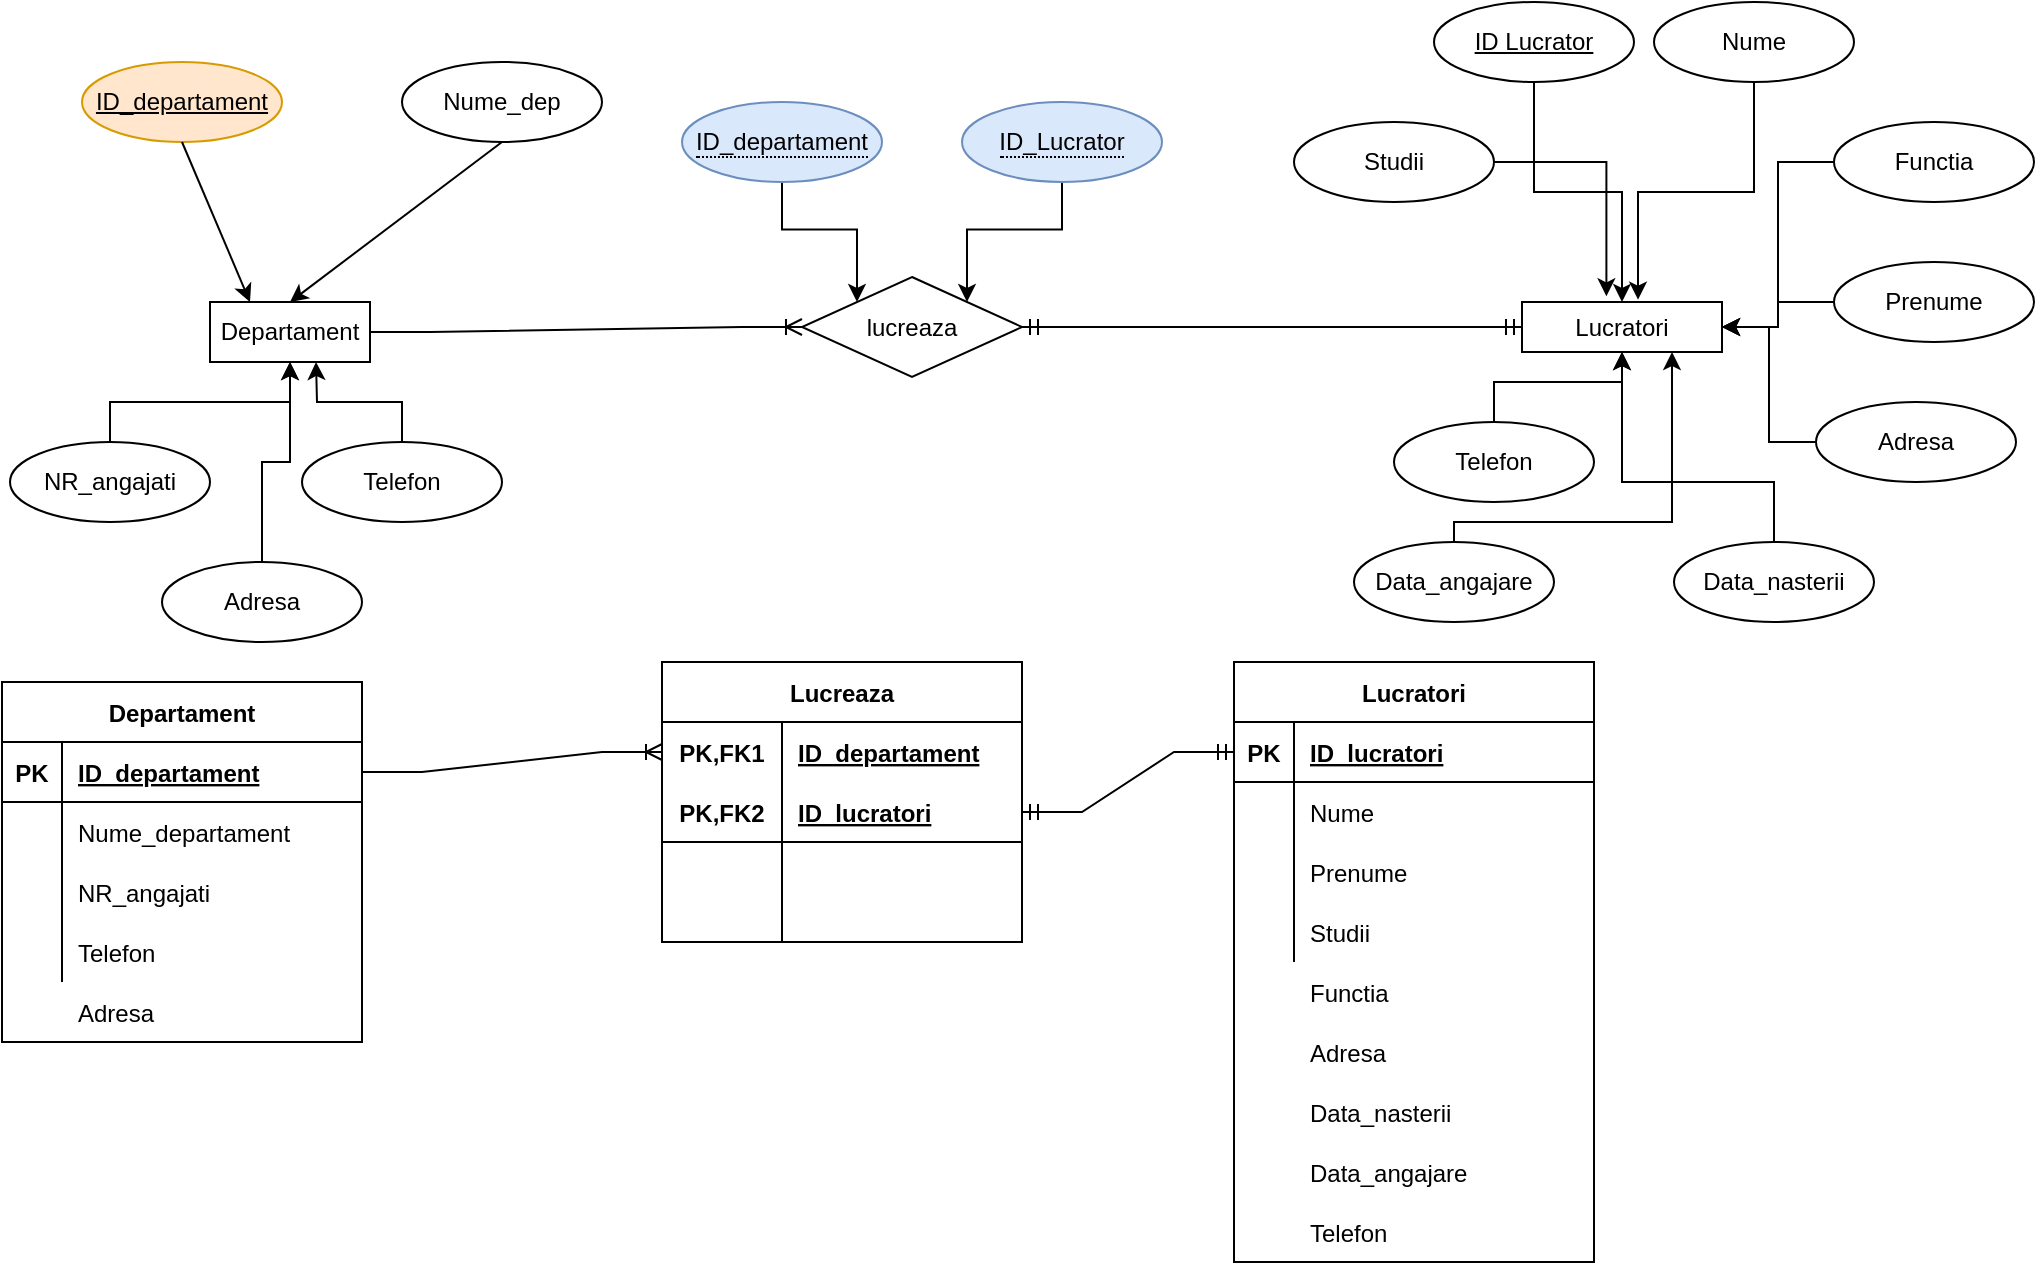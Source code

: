 <mxfile version="15.7.3" type="github" pages="3">
  <diagram id="G0AHzD5-lxsH7NFHiDNB" name="Page-1">
    <mxGraphModel dx="1102" dy="614" grid="1" gridSize="10" guides="1" tooltips="1" connect="1" arrows="1" fold="1" page="1" pageScale="1" pageWidth="827" pageHeight="1169" math="0" shadow="0">
      <root>
        <mxCell id="0" />
        <mxCell id="1" parent="0" />
        <mxCell id="V6gjIE8QdaBLqDhYkExu-1" value="Departament" style="rounded=0;whiteSpace=wrap;html=1;" vertex="1" parent="1">
          <mxGeometry x="514" y="210" width="80" height="30" as="geometry" />
        </mxCell>
        <mxCell id="V6gjIE8QdaBLqDhYkExu-2" value="lucreaza" style="rhombus;whiteSpace=wrap;html=1;" vertex="1" parent="1">
          <mxGeometry x="810" y="197.5" width="110" height="50" as="geometry" />
        </mxCell>
        <mxCell id="V6gjIE8QdaBLqDhYkExu-3" value="Lucratori" style="rounded=0;whiteSpace=wrap;html=1;" vertex="1" parent="1">
          <mxGeometry x="1170" y="210" width="100" height="25" as="geometry" />
        </mxCell>
        <mxCell id="V6gjIE8QdaBLqDhYkExu-9" value="" style="edgeStyle=entityRelationEdgeStyle;fontSize=12;html=1;endArrow=ERmandOne;startArrow=ERmandOne;rounded=0;exitX=1;exitY=0.5;exitDx=0;exitDy=0;entryX=0;entryY=0.5;entryDx=0;entryDy=0;" edge="1" parent="1" source="V6gjIE8QdaBLqDhYkExu-2" target="V6gjIE8QdaBLqDhYkExu-3">
          <mxGeometry width="100" height="100" relative="1" as="geometry">
            <mxPoint x="894" y="325" as="sourcePoint" />
            <mxPoint x="1150" y="225" as="targetPoint" />
          </mxGeometry>
        </mxCell>
        <mxCell id="V6gjIE8QdaBLqDhYkExu-11" value="" style="edgeStyle=entityRelationEdgeStyle;fontSize=12;html=1;endArrow=ERoneToMany;rounded=0;exitX=1;exitY=0.5;exitDx=0;exitDy=0;entryX=0;entryY=0.5;entryDx=0;entryDy=0;" edge="1" parent="1" source="V6gjIE8QdaBLqDhYkExu-1" target="V6gjIE8QdaBLqDhYkExu-2">
          <mxGeometry width="100" height="100" relative="1" as="geometry">
            <mxPoint x="794" y="485" as="sourcePoint" />
            <mxPoint x="894" y="385" as="targetPoint" />
          </mxGeometry>
        </mxCell>
        <mxCell id="V6gjIE8QdaBLqDhYkExu-12" value="ID_departament" style="ellipse;whiteSpace=wrap;html=1;align=center;fontStyle=4;fillColor=#ffe6cc;strokeColor=#d79b00;" vertex="1" parent="1">
          <mxGeometry x="450" y="90" width="100" height="40" as="geometry" />
        </mxCell>
        <mxCell id="V6gjIE8QdaBLqDhYkExu-13" value="Nume_dep" style="ellipse;whiteSpace=wrap;html=1;align=center;" vertex="1" parent="1">
          <mxGeometry x="610" y="90" width="100" height="40" as="geometry" />
        </mxCell>
        <mxCell id="V6gjIE8QdaBLqDhYkExu-14" value="NR_angajati" style="ellipse;whiteSpace=wrap;html=1;align=center;" vertex="1" parent="1">
          <mxGeometry x="414" y="280" width="100" height="40" as="geometry" />
        </mxCell>
        <mxCell id="V6gjIE8QdaBLqDhYkExu-20" style="edgeStyle=orthogonalEdgeStyle;rounded=0;orthogonalLoop=1;jettySize=auto;html=1;" edge="1" parent="1" source="V6gjIE8QdaBLqDhYkExu-15">
          <mxGeometry relative="1" as="geometry">
            <mxPoint x="567" y="240" as="targetPoint" />
          </mxGeometry>
        </mxCell>
        <mxCell id="V6gjIE8QdaBLqDhYkExu-15" value="Telefon" style="ellipse;whiteSpace=wrap;html=1;align=center;" vertex="1" parent="1">
          <mxGeometry x="560" y="280" width="100" height="40" as="geometry" />
        </mxCell>
        <mxCell id="V6gjIE8QdaBLqDhYkExu-17" value="" style="endArrow=classic;html=1;rounded=0;exitX=0.5;exitY=0;exitDx=0;exitDy=0;entryX=0.5;entryY=1;entryDx=0;entryDy=0;" edge="1" parent="1" source="V6gjIE8QdaBLqDhYkExu-14" target="V6gjIE8QdaBLqDhYkExu-1">
          <mxGeometry width="50" height="50" relative="1" as="geometry">
            <mxPoint x="780" y="310" as="sourcePoint" />
            <mxPoint x="830" y="260" as="targetPoint" />
            <Array as="points">
              <mxPoint x="464" y="260" />
              <mxPoint x="554" y="260" />
            </Array>
          </mxGeometry>
        </mxCell>
        <mxCell id="V6gjIE8QdaBLqDhYkExu-18" value="" style="endArrow=classic;html=1;rounded=0;exitX=0.5;exitY=1;exitDx=0;exitDy=0;entryX=0.25;entryY=0;entryDx=0;entryDy=0;" edge="1" parent="1" source="V6gjIE8QdaBLqDhYkExu-12" target="V6gjIE8QdaBLqDhYkExu-1">
          <mxGeometry width="50" height="50" relative="1" as="geometry">
            <mxPoint x="780" y="310" as="sourcePoint" />
            <mxPoint x="830" y="260" as="targetPoint" />
          </mxGeometry>
        </mxCell>
        <mxCell id="V6gjIE8QdaBLqDhYkExu-19" value="" style="endArrow=classic;html=1;rounded=0;exitX=0.5;exitY=1;exitDx=0;exitDy=0;entryX=0.5;entryY=0;entryDx=0;entryDy=0;" edge="1" parent="1" source="V6gjIE8QdaBLqDhYkExu-13" target="V6gjIE8QdaBLqDhYkExu-1">
          <mxGeometry width="50" height="50" relative="1" as="geometry">
            <mxPoint x="780" y="310" as="sourcePoint" />
            <mxPoint x="830" y="260" as="targetPoint" />
          </mxGeometry>
        </mxCell>
        <mxCell id="V6gjIE8QdaBLqDhYkExu-22" style="edgeStyle=orthogonalEdgeStyle;rounded=0;orthogonalLoop=1;jettySize=auto;html=1;entryX=0.5;entryY=1;entryDx=0;entryDy=0;" edge="1" parent="1" source="V6gjIE8QdaBLqDhYkExu-21" target="V6gjIE8QdaBLqDhYkExu-1">
          <mxGeometry relative="1" as="geometry" />
        </mxCell>
        <mxCell id="V6gjIE8QdaBLqDhYkExu-21" value="Adresa" style="ellipse;whiteSpace=wrap;html=1;align=center;" vertex="1" parent="1">
          <mxGeometry x="490" y="340" width="100" height="40" as="geometry" />
        </mxCell>
        <mxCell id="V6gjIE8QdaBLqDhYkExu-39" style="edgeStyle=orthogonalEdgeStyle;rounded=0;orthogonalLoop=1;jettySize=auto;html=1;entryX=1;entryY=0.5;entryDx=0;entryDy=0;" edge="1" parent="1" source="V6gjIE8QdaBLqDhYkExu-23" target="V6gjIE8QdaBLqDhYkExu-3">
          <mxGeometry relative="1" as="geometry" />
        </mxCell>
        <mxCell id="V6gjIE8QdaBLqDhYkExu-23" value="Prenume" style="ellipse;whiteSpace=wrap;html=1;align=center;" vertex="1" parent="1">
          <mxGeometry x="1326" y="190" width="100" height="40" as="geometry" />
        </mxCell>
        <mxCell id="V6gjIE8QdaBLqDhYkExu-41" style="edgeStyle=orthogonalEdgeStyle;rounded=0;orthogonalLoop=1;jettySize=auto;html=1;" edge="1" parent="1" source="V6gjIE8QdaBLqDhYkExu-24" target="V6gjIE8QdaBLqDhYkExu-3">
          <mxGeometry relative="1" as="geometry" />
        </mxCell>
        <mxCell id="V6gjIE8QdaBLqDhYkExu-24" value="Telefon" style="ellipse;whiteSpace=wrap;html=1;align=center;" vertex="1" parent="1">
          <mxGeometry x="1106" y="270" width="100" height="40" as="geometry" />
        </mxCell>
        <mxCell id="V6gjIE8QdaBLqDhYkExu-33" style="edgeStyle=orthogonalEdgeStyle;rounded=0;orthogonalLoop=1;jettySize=auto;html=1;entryX=0.58;entryY=-0.047;entryDx=0;entryDy=0;entryPerimeter=0;" edge="1" parent="1" source="V6gjIE8QdaBLqDhYkExu-26" target="V6gjIE8QdaBLqDhYkExu-3">
          <mxGeometry relative="1" as="geometry" />
        </mxCell>
        <mxCell id="V6gjIE8QdaBLqDhYkExu-26" value="Nume" style="ellipse;whiteSpace=wrap;html=1;align=center;" vertex="1" parent="1">
          <mxGeometry x="1236" y="60" width="100" height="40" as="geometry" />
        </mxCell>
        <mxCell id="V6gjIE8QdaBLqDhYkExu-34" style="edgeStyle=orthogonalEdgeStyle;rounded=0;orthogonalLoop=1;jettySize=auto;html=1;entryX=0.5;entryY=0;entryDx=0;entryDy=0;" edge="1" parent="1" source="V6gjIE8QdaBLqDhYkExu-27" target="V6gjIE8QdaBLqDhYkExu-3">
          <mxGeometry relative="1" as="geometry" />
        </mxCell>
        <mxCell id="V6gjIE8QdaBLqDhYkExu-27" value="ID Lucrator" style="ellipse;whiteSpace=wrap;html=1;align=center;fontStyle=4;" vertex="1" parent="1">
          <mxGeometry x="1126" y="60" width="100" height="40" as="geometry" />
        </mxCell>
        <mxCell id="V6gjIE8QdaBLqDhYkExu-40" style="edgeStyle=orthogonalEdgeStyle;rounded=0;orthogonalLoop=1;jettySize=auto;html=1;entryX=1;entryY=0.5;entryDx=0;entryDy=0;" edge="1" parent="1" source="V6gjIE8QdaBLqDhYkExu-28" target="V6gjIE8QdaBLqDhYkExu-3">
          <mxGeometry relative="1" as="geometry" />
        </mxCell>
        <mxCell id="V6gjIE8QdaBLqDhYkExu-28" value="Adresa" style="ellipse;whiteSpace=wrap;html=1;align=center;" vertex="1" parent="1">
          <mxGeometry x="1317" y="260" width="100" height="40" as="geometry" />
        </mxCell>
        <mxCell id="V6gjIE8QdaBLqDhYkExu-36" style="edgeStyle=orthogonalEdgeStyle;rounded=0;orthogonalLoop=1;jettySize=auto;html=1;entryX=1;entryY=0.5;entryDx=0;entryDy=0;" edge="1" parent="1" source="V6gjIE8QdaBLqDhYkExu-29" target="V6gjIE8QdaBLqDhYkExu-3">
          <mxGeometry relative="1" as="geometry" />
        </mxCell>
        <mxCell id="V6gjIE8QdaBLqDhYkExu-29" value="Functia" style="ellipse;whiteSpace=wrap;html=1;align=center;" vertex="1" parent="1">
          <mxGeometry x="1326" y="120" width="100" height="40" as="geometry" />
        </mxCell>
        <mxCell id="V6gjIE8QdaBLqDhYkExu-42" style="edgeStyle=orthogonalEdgeStyle;rounded=0;orthogonalLoop=1;jettySize=auto;html=1;entryX=0.5;entryY=1;entryDx=0;entryDy=0;" edge="1" parent="1" source="V6gjIE8QdaBLqDhYkExu-30" target="V6gjIE8QdaBLqDhYkExu-3">
          <mxGeometry relative="1" as="geometry">
            <Array as="points">
              <mxPoint x="1296" y="300" />
              <mxPoint x="1220" y="300" />
            </Array>
          </mxGeometry>
        </mxCell>
        <mxCell id="V6gjIE8QdaBLqDhYkExu-30" value="Data_nasterii" style="ellipse;whiteSpace=wrap;html=1;align=center;" vertex="1" parent="1">
          <mxGeometry x="1246" y="330" width="100" height="40" as="geometry" />
        </mxCell>
        <mxCell id="V6gjIE8QdaBLqDhYkExu-43" style="edgeStyle=orthogonalEdgeStyle;rounded=0;orthogonalLoop=1;jettySize=auto;html=1;entryX=0.75;entryY=1;entryDx=0;entryDy=0;" edge="1" parent="1" source="V6gjIE8QdaBLqDhYkExu-31" target="V6gjIE8QdaBLqDhYkExu-3">
          <mxGeometry relative="1" as="geometry">
            <Array as="points">
              <mxPoint x="1136" y="320" />
              <mxPoint x="1245" y="320" />
            </Array>
          </mxGeometry>
        </mxCell>
        <mxCell id="V6gjIE8QdaBLqDhYkExu-31" value="Data_angajare" style="ellipse;whiteSpace=wrap;html=1;align=center;" vertex="1" parent="1">
          <mxGeometry x="1086" y="330" width="100" height="40" as="geometry" />
        </mxCell>
        <mxCell id="V6gjIE8QdaBLqDhYkExu-35" style="edgeStyle=orthogonalEdgeStyle;rounded=0;orthogonalLoop=1;jettySize=auto;html=1;entryX=0.422;entryY=-0.113;entryDx=0;entryDy=0;entryPerimeter=0;" edge="1" parent="1" source="V6gjIE8QdaBLqDhYkExu-32" target="V6gjIE8QdaBLqDhYkExu-3">
          <mxGeometry relative="1" as="geometry" />
        </mxCell>
        <mxCell id="V6gjIE8QdaBLqDhYkExu-32" value="Studii" style="ellipse;whiteSpace=wrap;html=1;align=center;" vertex="1" parent="1">
          <mxGeometry x="1056" y="120" width="100" height="40" as="geometry" />
        </mxCell>
        <mxCell id="V6gjIE8QdaBLqDhYkExu-48" value="Departament" style="shape=table;startSize=30;container=1;collapsible=1;childLayout=tableLayout;fixedRows=1;rowLines=0;fontStyle=1;align=center;resizeLast=1;" vertex="1" parent="1">
          <mxGeometry x="410" y="400" width="180" height="180" as="geometry" />
        </mxCell>
        <mxCell id="V6gjIE8QdaBLqDhYkExu-49" value="" style="shape=partialRectangle;collapsible=0;dropTarget=0;pointerEvents=0;fillColor=none;top=0;left=0;bottom=1;right=0;points=[[0,0.5],[1,0.5]];portConstraint=eastwest;" vertex="1" parent="V6gjIE8QdaBLqDhYkExu-48">
          <mxGeometry y="30" width="180" height="30" as="geometry" />
        </mxCell>
        <mxCell id="V6gjIE8QdaBLqDhYkExu-50" value="PK" style="shape=partialRectangle;connectable=0;fillColor=none;top=0;left=0;bottom=0;right=0;fontStyle=1;overflow=hidden;" vertex="1" parent="V6gjIE8QdaBLqDhYkExu-49">
          <mxGeometry width="30" height="30" as="geometry">
            <mxRectangle width="30" height="30" as="alternateBounds" />
          </mxGeometry>
        </mxCell>
        <mxCell id="V6gjIE8QdaBLqDhYkExu-51" value="ID_departament" style="shape=partialRectangle;connectable=0;fillColor=none;top=0;left=0;bottom=0;right=0;align=left;spacingLeft=6;fontStyle=5;overflow=hidden;" vertex="1" parent="V6gjIE8QdaBLqDhYkExu-49">
          <mxGeometry x="30" width="150" height="30" as="geometry">
            <mxRectangle width="150" height="30" as="alternateBounds" />
          </mxGeometry>
        </mxCell>
        <mxCell id="V6gjIE8QdaBLqDhYkExu-52" value="" style="shape=partialRectangle;collapsible=0;dropTarget=0;pointerEvents=0;fillColor=none;top=0;left=0;bottom=0;right=0;points=[[0,0.5],[1,0.5]];portConstraint=eastwest;" vertex="1" parent="V6gjIE8QdaBLqDhYkExu-48">
          <mxGeometry y="60" width="180" height="30" as="geometry" />
        </mxCell>
        <mxCell id="V6gjIE8QdaBLqDhYkExu-53" value="" style="shape=partialRectangle;connectable=0;fillColor=none;top=0;left=0;bottom=0;right=0;editable=1;overflow=hidden;" vertex="1" parent="V6gjIE8QdaBLqDhYkExu-52">
          <mxGeometry width="30" height="30" as="geometry">
            <mxRectangle width="30" height="30" as="alternateBounds" />
          </mxGeometry>
        </mxCell>
        <mxCell id="V6gjIE8QdaBLqDhYkExu-54" value="Nume_departament" style="shape=partialRectangle;connectable=0;fillColor=none;top=0;left=0;bottom=0;right=0;align=left;spacingLeft=6;overflow=hidden;" vertex="1" parent="V6gjIE8QdaBLqDhYkExu-52">
          <mxGeometry x="30" width="150" height="30" as="geometry">
            <mxRectangle width="150" height="30" as="alternateBounds" />
          </mxGeometry>
        </mxCell>
        <mxCell id="V6gjIE8QdaBLqDhYkExu-55" value="" style="shape=partialRectangle;collapsible=0;dropTarget=0;pointerEvents=0;fillColor=none;top=0;left=0;bottom=0;right=0;points=[[0,0.5],[1,0.5]];portConstraint=eastwest;" vertex="1" parent="V6gjIE8QdaBLqDhYkExu-48">
          <mxGeometry y="90" width="180" height="30" as="geometry" />
        </mxCell>
        <mxCell id="V6gjIE8QdaBLqDhYkExu-56" value="" style="shape=partialRectangle;connectable=0;fillColor=none;top=0;left=0;bottom=0;right=0;editable=1;overflow=hidden;" vertex="1" parent="V6gjIE8QdaBLqDhYkExu-55">
          <mxGeometry width="30" height="30" as="geometry">
            <mxRectangle width="30" height="30" as="alternateBounds" />
          </mxGeometry>
        </mxCell>
        <mxCell id="V6gjIE8QdaBLqDhYkExu-57" value="NR_angajati" style="shape=partialRectangle;connectable=0;fillColor=none;top=0;left=0;bottom=0;right=0;align=left;spacingLeft=6;overflow=hidden;" vertex="1" parent="V6gjIE8QdaBLqDhYkExu-55">
          <mxGeometry x="30" width="150" height="30" as="geometry">
            <mxRectangle width="150" height="30" as="alternateBounds" />
          </mxGeometry>
        </mxCell>
        <mxCell id="V6gjIE8QdaBLqDhYkExu-58" value="" style="shape=partialRectangle;collapsible=0;dropTarget=0;pointerEvents=0;fillColor=none;top=0;left=0;bottom=0;right=0;points=[[0,0.5],[1,0.5]];portConstraint=eastwest;" vertex="1" parent="V6gjIE8QdaBLqDhYkExu-48">
          <mxGeometry y="120" width="180" height="30" as="geometry" />
        </mxCell>
        <mxCell id="V6gjIE8QdaBLqDhYkExu-59" value="" style="shape=partialRectangle;connectable=0;fillColor=none;top=0;left=0;bottom=0;right=0;editable=1;overflow=hidden;" vertex="1" parent="V6gjIE8QdaBLqDhYkExu-58">
          <mxGeometry width="30" height="30" as="geometry">
            <mxRectangle width="30" height="30" as="alternateBounds" />
          </mxGeometry>
        </mxCell>
        <mxCell id="V6gjIE8QdaBLqDhYkExu-60" value="Telefon" style="shape=partialRectangle;connectable=0;fillColor=none;top=0;left=0;bottom=0;right=0;align=left;spacingLeft=6;overflow=hidden;" vertex="1" parent="V6gjIE8QdaBLqDhYkExu-58">
          <mxGeometry x="30" width="150" height="30" as="geometry">
            <mxRectangle width="150" height="30" as="alternateBounds" />
          </mxGeometry>
        </mxCell>
        <mxCell id="V6gjIE8QdaBLqDhYkExu-61" value="Lucreaza" style="shape=table;startSize=30;container=1;collapsible=1;childLayout=tableLayout;fixedRows=1;rowLines=0;fontStyle=1;align=center;resizeLast=1;" vertex="1" parent="1">
          <mxGeometry x="740" y="390" width="180" height="140" as="geometry" />
        </mxCell>
        <mxCell id="V6gjIE8QdaBLqDhYkExu-62" value="" style="shape=partialRectangle;collapsible=0;dropTarget=0;pointerEvents=0;fillColor=none;top=0;left=0;bottom=0;right=0;points=[[0,0.5],[1,0.5]];portConstraint=eastwest;" vertex="1" parent="V6gjIE8QdaBLqDhYkExu-61">
          <mxGeometry y="30" width="180" height="30" as="geometry" />
        </mxCell>
        <mxCell id="V6gjIE8QdaBLqDhYkExu-63" value="PK,FK1" style="shape=partialRectangle;connectable=0;fillColor=none;top=0;left=0;bottom=0;right=0;fontStyle=1;overflow=hidden;" vertex="1" parent="V6gjIE8QdaBLqDhYkExu-62">
          <mxGeometry width="60" height="30" as="geometry">
            <mxRectangle width="60" height="30" as="alternateBounds" />
          </mxGeometry>
        </mxCell>
        <mxCell id="V6gjIE8QdaBLqDhYkExu-64" value="ID_departament" style="shape=partialRectangle;connectable=0;fillColor=none;top=0;left=0;bottom=0;right=0;align=left;spacingLeft=6;fontStyle=5;overflow=hidden;" vertex="1" parent="V6gjIE8QdaBLqDhYkExu-62">
          <mxGeometry x="60" width="120" height="30" as="geometry">
            <mxRectangle width="120" height="30" as="alternateBounds" />
          </mxGeometry>
        </mxCell>
        <mxCell id="V6gjIE8QdaBLqDhYkExu-65" value="" style="shape=partialRectangle;collapsible=0;dropTarget=0;pointerEvents=0;fillColor=none;top=0;left=0;bottom=1;right=0;points=[[0,0.5],[1,0.5]];portConstraint=eastwest;" vertex="1" parent="V6gjIE8QdaBLqDhYkExu-61">
          <mxGeometry y="60" width="180" height="30" as="geometry" />
        </mxCell>
        <mxCell id="V6gjIE8QdaBLqDhYkExu-66" value="PK,FK2" style="shape=partialRectangle;connectable=0;fillColor=none;top=0;left=0;bottom=0;right=0;fontStyle=1;overflow=hidden;" vertex="1" parent="V6gjIE8QdaBLqDhYkExu-65">
          <mxGeometry width="60" height="30" as="geometry">
            <mxRectangle width="60" height="30" as="alternateBounds" />
          </mxGeometry>
        </mxCell>
        <mxCell id="V6gjIE8QdaBLqDhYkExu-67" value="ID_lucratori" style="shape=partialRectangle;connectable=0;fillColor=none;top=0;left=0;bottom=0;right=0;align=left;spacingLeft=6;fontStyle=5;overflow=hidden;" vertex="1" parent="V6gjIE8QdaBLqDhYkExu-65">
          <mxGeometry x="60" width="120" height="30" as="geometry">
            <mxRectangle width="120" height="30" as="alternateBounds" />
          </mxGeometry>
        </mxCell>
        <mxCell id="V6gjIE8QdaBLqDhYkExu-68" value="" style="shape=partialRectangle;collapsible=0;dropTarget=0;pointerEvents=0;fillColor=none;top=0;left=0;bottom=0;right=0;points=[[0,0.5],[1,0.5]];portConstraint=eastwest;" vertex="1" parent="V6gjIE8QdaBLqDhYkExu-61">
          <mxGeometry y="90" width="180" height="30" as="geometry" />
        </mxCell>
        <mxCell id="V6gjIE8QdaBLqDhYkExu-69" value="" style="shape=partialRectangle;connectable=0;fillColor=none;top=0;left=0;bottom=0;right=0;editable=1;overflow=hidden;" vertex="1" parent="V6gjIE8QdaBLqDhYkExu-68">
          <mxGeometry width="60" height="30" as="geometry">
            <mxRectangle width="60" height="30" as="alternateBounds" />
          </mxGeometry>
        </mxCell>
        <mxCell id="V6gjIE8QdaBLqDhYkExu-70" value="" style="shape=partialRectangle;connectable=0;fillColor=none;top=0;left=0;bottom=0;right=0;align=left;spacingLeft=6;overflow=hidden;" vertex="1" parent="V6gjIE8QdaBLqDhYkExu-68">
          <mxGeometry x="60" width="120" height="30" as="geometry">
            <mxRectangle width="120" height="30" as="alternateBounds" />
          </mxGeometry>
        </mxCell>
        <mxCell id="V6gjIE8QdaBLqDhYkExu-71" value="" style="shape=partialRectangle;collapsible=0;dropTarget=0;pointerEvents=0;fillColor=none;top=0;left=0;bottom=0;right=0;points=[[0,0.5],[1,0.5]];portConstraint=eastwest;" vertex="1" parent="V6gjIE8QdaBLqDhYkExu-61">
          <mxGeometry y="120" width="180" height="20" as="geometry" />
        </mxCell>
        <mxCell id="V6gjIE8QdaBLqDhYkExu-72" value="" style="shape=partialRectangle;connectable=0;fillColor=none;top=0;left=0;bottom=0;right=0;editable=1;overflow=hidden;" vertex="1" parent="V6gjIE8QdaBLqDhYkExu-71">
          <mxGeometry width="60" height="20" as="geometry">
            <mxRectangle width="60" height="20" as="alternateBounds" />
          </mxGeometry>
        </mxCell>
        <mxCell id="V6gjIE8QdaBLqDhYkExu-73" value="" style="shape=partialRectangle;connectable=0;fillColor=none;top=0;left=0;bottom=0;right=0;align=left;spacingLeft=6;overflow=hidden;" vertex="1" parent="V6gjIE8QdaBLqDhYkExu-71">
          <mxGeometry x="60" width="120" height="20" as="geometry">
            <mxRectangle width="120" height="20" as="alternateBounds" />
          </mxGeometry>
        </mxCell>
        <mxCell id="V6gjIE8QdaBLqDhYkExu-74" value="Lucratori" style="shape=table;startSize=30;container=1;collapsible=1;childLayout=tableLayout;fixedRows=1;rowLines=0;fontStyle=1;align=center;resizeLast=1;" vertex="1" parent="1">
          <mxGeometry x="1026" y="390" width="180" height="300" as="geometry" />
        </mxCell>
        <mxCell id="V6gjIE8QdaBLqDhYkExu-75" value="" style="shape=partialRectangle;collapsible=0;dropTarget=0;pointerEvents=0;fillColor=none;top=0;left=0;bottom=1;right=0;points=[[0,0.5],[1,0.5]];portConstraint=eastwest;" vertex="1" parent="V6gjIE8QdaBLqDhYkExu-74">
          <mxGeometry y="30" width="180" height="30" as="geometry" />
        </mxCell>
        <mxCell id="V6gjIE8QdaBLqDhYkExu-76" value="PK" style="shape=partialRectangle;connectable=0;fillColor=none;top=0;left=0;bottom=0;right=0;fontStyle=1;overflow=hidden;" vertex="1" parent="V6gjIE8QdaBLqDhYkExu-75">
          <mxGeometry width="30" height="30" as="geometry">
            <mxRectangle width="30" height="30" as="alternateBounds" />
          </mxGeometry>
        </mxCell>
        <mxCell id="V6gjIE8QdaBLqDhYkExu-77" value="ID_lucratori" style="shape=partialRectangle;connectable=0;fillColor=none;top=0;left=0;bottom=0;right=0;align=left;spacingLeft=6;fontStyle=5;overflow=hidden;" vertex="1" parent="V6gjIE8QdaBLqDhYkExu-75">
          <mxGeometry x="30" width="150" height="30" as="geometry">
            <mxRectangle width="150" height="30" as="alternateBounds" />
          </mxGeometry>
        </mxCell>
        <mxCell id="V6gjIE8QdaBLqDhYkExu-78" value="" style="shape=partialRectangle;collapsible=0;dropTarget=0;pointerEvents=0;fillColor=none;top=0;left=0;bottom=0;right=0;points=[[0,0.5],[1,0.5]];portConstraint=eastwest;" vertex="1" parent="V6gjIE8QdaBLqDhYkExu-74">
          <mxGeometry y="60" width="180" height="30" as="geometry" />
        </mxCell>
        <mxCell id="V6gjIE8QdaBLqDhYkExu-79" value="" style="shape=partialRectangle;connectable=0;fillColor=none;top=0;left=0;bottom=0;right=0;editable=1;overflow=hidden;" vertex="1" parent="V6gjIE8QdaBLqDhYkExu-78">
          <mxGeometry width="30" height="30" as="geometry">
            <mxRectangle width="30" height="30" as="alternateBounds" />
          </mxGeometry>
        </mxCell>
        <mxCell id="V6gjIE8QdaBLqDhYkExu-80" value="Nume" style="shape=partialRectangle;connectable=0;fillColor=none;top=0;left=0;bottom=0;right=0;align=left;spacingLeft=6;overflow=hidden;" vertex="1" parent="V6gjIE8QdaBLqDhYkExu-78">
          <mxGeometry x="30" width="150" height="30" as="geometry">
            <mxRectangle width="150" height="30" as="alternateBounds" />
          </mxGeometry>
        </mxCell>
        <mxCell id="V6gjIE8QdaBLqDhYkExu-81" value="" style="shape=partialRectangle;collapsible=0;dropTarget=0;pointerEvents=0;fillColor=none;top=0;left=0;bottom=0;right=0;points=[[0,0.5],[1,0.5]];portConstraint=eastwest;" vertex="1" parent="V6gjIE8QdaBLqDhYkExu-74">
          <mxGeometry y="90" width="180" height="30" as="geometry" />
        </mxCell>
        <mxCell id="V6gjIE8QdaBLqDhYkExu-82" value="" style="shape=partialRectangle;connectable=0;fillColor=none;top=0;left=0;bottom=0;right=0;editable=1;overflow=hidden;" vertex="1" parent="V6gjIE8QdaBLqDhYkExu-81">
          <mxGeometry width="30" height="30" as="geometry">
            <mxRectangle width="30" height="30" as="alternateBounds" />
          </mxGeometry>
        </mxCell>
        <mxCell id="V6gjIE8QdaBLqDhYkExu-83" value="Prenume" style="shape=partialRectangle;connectable=0;fillColor=none;top=0;left=0;bottom=0;right=0;align=left;spacingLeft=6;overflow=hidden;" vertex="1" parent="V6gjIE8QdaBLqDhYkExu-81">
          <mxGeometry x="30" width="150" height="30" as="geometry">
            <mxRectangle width="150" height="30" as="alternateBounds" />
          </mxGeometry>
        </mxCell>
        <mxCell id="V6gjIE8QdaBLqDhYkExu-84" value="" style="shape=partialRectangle;collapsible=0;dropTarget=0;pointerEvents=0;fillColor=none;top=0;left=0;bottom=0;right=0;points=[[0,0.5],[1,0.5]];portConstraint=eastwest;" vertex="1" parent="V6gjIE8QdaBLqDhYkExu-74">
          <mxGeometry y="120" width="180" height="30" as="geometry" />
        </mxCell>
        <mxCell id="V6gjIE8QdaBLqDhYkExu-85" value="" style="shape=partialRectangle;connectable=0;fillColor=none;top=0;left=0;bottom=0;right=0;editable=1;overflow=hidden;" vertex="1" parent="V6gjIE8QdaBLqDhYkExu-84">
          <mxGeometry width="30" height="30" as="geometry">
            <mxRectangle width="30" height="30" as="alternateBounds" />
          </mxGeometry>
        </mxCell>
        <mxCell id="V6gjIE8QdaBLqDhYkExu-86" value="Studii" style="shape=partialRectangle;connectable=0;fillColor=none;top=0;left=0;bottom=0;right=0;align=left;spacingLeft=6;overflow=hidden;" vertex="1" parent="V6gjIE8QdaBLqDhYkExu-84">
          <mxGeometry x="30" width="150" height="30" as="geometry">
            <mxRectangle width="150" height="30" as="alternateBounds" />
          </mxGeometry>
        </mxCell>
        <mxCell id="V6gjIE8QdaBLqDhYkExu-87" value="Functia" style="shape=partialRectangle;connectable=0;fillColor=none;top=0;left=0;bottom=0;right=0;align=left;spacingLeft=6;overflow=hidden;" vertex="1" parent="1">
          <mxGeometry x="1056" y="540" width="150" height="30" as="geometry">
            <mxRectangle width="150" height="30" as="alternateBounds" />
          </mxGeometry>
        </mxCell>
        <mxCell id="V6gjIE8QdaBLqDhYkExu-88" value="Adresa" style="shape=partialRectangle;connectable=0;fillColor=none;top=0;left=0;bottom=0;right=0;align=left;spacingLeft=6;overflow=hidden;" vertex="1" parent="1">
          <mxGeometry x="1056" y="570" width="150" height="30" as="geometry">
            <mxRectangle width="150" height="30" as="alternateBounds" />
          </mxGeometry>
        </mxCell>
        <mxCell id="V6gjIE8QdaBLqDhYkExu-89" value="Adresa" style="shape=partialRectangle;connectable=0;fillColor=none;top=0;left=0;bottom=0;right=0;align=left;spacingLeft=6;overflow=hidden;" vertex="1" parent="1">
          <mxGeometry x="440" y="550" width="150" height="30" as="geometry">
            <mxRectangle width="150" height="30" as="alternateBounds" />
          </mxGeometry>
        </mxCell>
        <mxCell id="V6gjIE8QdaBLqDhYkExu-90" value="" style="edgeStyle=entityRelationEdgeStyle;fontSize=12;html=1;endArrow=ERoneToMany;rounded=0;exitX=1;exitY=0.5;exitDx=0;exitDy=0;entryX=0;entryY=0.5;entryDx=0;entryDy=0;" edge="1" parent="1" source="V6gjIE8QdaBLqDhYkExu-49" target="V6gjIE8QdaBLqDhYkExu-62">
          <mxGeometry width="100" height="100" relative="1" as="geometry">
            <mxPoint x="770" y="590" as="sourcePoint" />
            <mxPoint x="870" y="490" as="targetPoint" />
          </mxGeometry>
        </mxCell>
        <mxCell id="V6gjIE8QdaBLqDhYkExu-91" value="" style="edgeStyle=entityRelationEdgeStyle;fontSize=12;html=1;endArrow=ERmandOne;startArrow=ERmandOne;rounded=0;entryX=0;entryY=0.5;entryDx=0;entryDy=0;exitX=1;exitY=0.5;exitDx=0;exitDy=0;" edge="1" parent="1" source="V6gjIE8QdaBLqDhYkExu-65" target="V6gjIE8QdaBLqDhYkExu-75">
          <mxGeometry width="100" height="100" relative="1" as="geometry">
            <mxPoint x="770" y="590" as="sourcePoint" />
            <mxPoint x="870" y="490" as="targetPoint" />
          </mxGeometry>
        </mxCell>
        <mxCell id="V6gjIE8QdaBLqDhYkExu-92" value="Data_nasterii" style="shape=partialRectangle;connectable=0;fillColor=none;top=0;left=0;bottom=0;right=0;align=left;spacingLeft=6;overflow=hidden;" vertex="1" parent="1">
          <mxGeometry x="1056" y="600" width="150" height="30" as="geometry">
            <mxRectangle width="150" height="30" as="alternateBounds" />
          </mxGeometry>
        </mxCell>
        <mxCell id="V6gjIE8QdaBLqDhYkExu-93" value="Data_angajare" style="shape=partialRectangle;connectable=0;fillColor=none;top=0;left=0;bottom=0;right=0;align=left;spacingLeft=6;overflow=hidden;" vertex="1" parent="1">
          <mxGeometry x="1056" y="630" width="150" height="30" as="geometry">
            <mxRectangle width="150" height="30" as="alternateBounds" />
          </mxGeometry>
        </mxCell>
        <mxCell id="V6gjIE8QdaBLqDhYkExu-94" value="Telefon" style="shape=partialRectangle;connectable=0;fillColor=none;top=0;left=0;bottom=0;right=0;align=left;spacingLeft=6;overflow=hidden;" vertex="1" parent="1">
          <mxGeometry x="1056" y="660" width="150" height="30" as="geometry">
            <mxRectangle width="150" height="30" as="alternateBounds" />
          </mxGeometry>
        </mxCell>
        <mxCell id="fdQK3NGs9B-UEZpBe8NV-2" style="edgeStyle=orthogonalEdgeStyle;rounded=0;orthogonalLoop=1;jettySize=auto;html=1;entryX=0;entryY=0;entryDx=0;entryDy=0;" edge="1" parent="1" source="fdQK3NGs9B-UEZpBe8NV-1" target="V6gjIE8QdaBLqDhYkExu-2">
          <mxGeometry relative="1" as="geometry" />
        </mxCell>
        <mxCell id="fdQK3NGs9B-UEZpBe8NV-1" value="&lt;span style=&quot;border-bottom: 1px dotted&quot;&gt;ID_departament&lt;/span&gt;" style="ellipse;whiteSpace=wrap;html=1;align=center;fillColor=#dae8fc;strokeColor=#6c8ebf;" vertex="1" parent="1">
          <mxGeometry x="750" y="110" width="100" height="40" as="geometry" />
        </mxCell>
        <mxCell id="fdQK3NGs9B-UEZpBe8NV-4" style="edgeStyle=orthogonalEdgeStyle;rounded=0;orthogonalLoop=1;jettySize=auto;html=1;entryX=1;entryY=0;entryDx=0;entryDy=0;" edge="1" parent="1" source="fdQK3NGs9B-UEZpBe8NV-3" target="V6gjIE8QdaBLqDhYkExu-2">
          <mxGeometry relative="1" as="geometry" />
        </mxCell>
        <mxCell id="fdQK3NGs9B-UEZpBe8NV-3" value="&lt;span style=&quot;border-bottom: 1px dotted&quot;&gt;ID_Lucrator&lt;/span&gt;" style="ellipse;whiteSpace=wrap;html=1;align=center;fillColor=#dae8fc;strokeColor=#6c8ebf;" vertex="1" parent="1">
          <mxGeometry x="890" y="110" width="100" height="40" as="geometry" />
        </mxCell>
      </root>
    </mxGraphModel>
  </diagram>
  <diagram id="eaMRmytQaSwQz0RNefAZ" name="Page-2">
    <mxGraphModel dx="1929" dy="614" grid="1" gridSize="10" guides="1" tooltips="1" connect="1" arrows="1" fold="1" page="1" pageScale="1" pageWidth="827" pageHeight="1169" math="0" shadow="0">
      <root>
        <mxCell id="AyAShuVCjyHt0-pVvIl3-0" />
        <mxCell id="AyAShuVCjyHt0-pVvIl3-1" parent="AyAShuVCjyHt0-pVvIl3-0" />
        <mxCell id="McHYqFghl7K8ZdY_3YnM-0" value="Factura" style="whiteSpace=wrap;html=1;align=center;" vertex="1" parent="AyAShuVCjyHt0-pVvIl3-1">
          <mxGeometry x="80" y="160" width="100" height="30" as="geometry" />
        </mxCell>
        <mxCell id="McHYqFghl7K8ZdY_3YnM-1" value="Produs" style="whiteSpace=wrap;html=1;align=center;" vertex="1" parent="AyAShuVCjyHt0-pVvIl3-1">
          <mxGeometry x="850" y="160" width="130" height="40" as="geometry" />
        </mxCell>
        <mxCell id="McHYqFghl7K8ZdY_3YnM-2" value="Vanzari" style="shape=rhombus;perimeter=rhombusPerimeter;whiteSpace=wrap;html=1;align=center;" vertex="1" parent="AyAShuVCjyHt0-pVvIl3-1">
          <mxGeometry x="450" y="150" width="150" height="60" as="geometry" />
        </mxCell>
        <mxCell id="McHYqFghl7K8ZdY_3YnM-3" value="" style="edgeStyle=entityRelationEdgeStyle;fontSize=12;html=1;endArrow=ERoneToMany;rounded=0;exitX=1;exitY=0.5;exitDx=0;exitDy=0;entryX=0;entryY=0.5;entryDx=0;entryDy=0;" edge="1" parent="AyAShuVCjyHt0-pVvIl3-1" source="McHYqFghl7K8ZdY_3YnM-0" target="McHYqFghl7K8ZdY_3YnM-2">
          <mxGeometry width="100" height="100" relative="1" as="geometry">
            <mxPoint x="350" y="300" as="sourcePoint" />
            <mxPoint x="450" y="200" as="targetPoint" />
          </mxGeometry>
        </mxCell>
        <mxCell id="McHYqFghl7K8ZdY_3YnM-4" value="" style="edgeStyle=entityRelationEdgeStyle;fontSize=12;html=1;endArrow=ERoneToMany;rounded=0;exitX=0;exitY=0.5;exitDx=0;exitDy=0;entryX=1;entryY=0.5;entryDx=0;entryDy=0;" edge="1" parent="AyAShuVCjyHt0-pVvIl3-1" source="McHYqFghl7K8ZdY_3YnM-1" target="McHYqFghl7K8ZdY_3YnM-2">
          <mxGeometry width="100" height="100" relative="1" as="geometry">
            <mxPoint x="580" y="400" as="sourcePoint" />
            <mxPoint x="680" y="300" as="targetPoint" />
          </mxGeometry>
        </mxCell>
        <mxCell id="McHYqFghl7K8ZdY_3YnM-13" style="edgeStyle=orthogonalEdgeStyle;rounded=0;orthogonalLoop=1;jettySize=auto;html=1;entryX=0.75;entryY=0;entryDx=0;entryDy=0;" edge="1" parent="AyAShuVCjyHt0-pVvIl3-1" source="McHYqFghl7K8ZdY_3YnM-5" target="McHYqFghl7K8ZdY_3YnM-0">
          <mxGeometry relative="1" as="geometry" />
        </mxCell>
        <mxCell id="McHYqFghl7K8ZdY_3YnM-5" value="Data" style="ellipse;whiteSpace=wrap;html=1;align=center;" vertex="1" parent="AyAShuVCjyHt0-pVvIl3-1">
          <mxGeometry x="180" y="30" width="100" height="40" as="geometry" />
        </mxCell>
        <mxCell id="McHYqFghl7K8ZdY_3YnM-14" style="edgeStyle=orthogonalEdgeStyle;rounded=0;orthogonalLoop=1;jettySize=auto;html=1;entryX=0.39;entryY=-0.033;entryDx=0;entryDy=0;entryPerimeter=0;" edge="1" parent="AyAShuVCjyHt0-pVvIl3-1" source="McHYqFghl7K8ZdY_3YnM-6" target="McHYqFghl7K8ZdY_3YnM-0">
          <mxGeometry relative="1" as="geometry" />
        </mxCell>
        <mxCell id="McHYqFghl7K8ZdY_3YnM-6" value="ID_factura" style="ellipse;whiteSpace=wrap;html=1;align=center;fontStyle=4;fillColor=#ffe6cc;strokeColor=#d79b00;" vertex="1" parent="AyAShuVCjyHt0-pVvIl3-1">
          <mxGeometry x="20" y="30" width="100" height="40" as="geometry" />
        </mxCell>
        <mxCell id="McHYqFghl7K8ZdY_3YnM-15" style="edgeStyle=orthogonalEdgeStyle;rounded=0;orthogonalLoop=1;jettySize=auto;html=1;entryX=0.25;entryY=1;entryDx=0;entryDy=0;" edge="1" parent="AyAShuVCjyHt0-pVvIl3-1" source="McHYqFghl7K8ZdY_3YnM-7" target="McHYqFghl7K8ZdY_3YnM-0">
          <mxGeometry relative="1" as="geometry" />
        </mxCell>
        <mxCell id="McHYqFghl7K8ZdY_3YnM-7" value="Suma" style="ellipse;whiteSpace=wrap;html=1;align=center;" vertex="1" parent="AyAShuVCjyHt0-pVvIl3-1">
          <mxGeometry x="-20" y="250" width="100" height="40" as="geometry" />
        </mxCell>
        <mxCell id="McHYqFghl7K8ZdY_3YnM-16" style="edgeStyle=orthogonalEdgeStyle;rounded=0;orthogonalLoop=1;jettySize=auto;html=1;entryX=0.25;entryY=0;entryDx=0;entryDy=0;" edge="1" parent="AyAShuVCjyHt0-pVvIl3-1" source="McHYqFghl7K8ZdY_3YnM-8" target="McHYqFghl7K8ZdY_3YnM-1">
          <mxGeometry relative="1" as="geometry" />
        </mxCell>
        <mxCell id="McHYqFghl7K8ZdY_3YnM-8" value="ID_produs" style="ellipse;whiteSpace=wrap;html=1;align=center;fontStyle=4;fillColor=#ffe6cc;strokeColor=#d79b00;" vertex="1" parent="AyAShuVCjyHt0-pVvIl3-1">
          <mxGeometry x="770" y="30" width="100" height="40" as="geometry" />
        </mxCell>
        <mxCell id="McHYqFghl7K8ZdY_3YnM-17" style="edgeStyle=orthogonalEdgeStyle;rounded=0;orthogonalLoop=1;jettySize=auto;html=1;entryX=0.5;entryY=0;entryDx=0;entryDy=0;" edge="1" parent="AyAShuVCjyHt0-pVvIl3-1" source="McHYqFghl7K8ZdY_3YnM-9" target="McHYqFghl7K8ZdY_3YnM-1">
          <mxGeometry relative="1" as="geometry" />
        </mxCell>
        <mxCell id="McHYqFghl7K8ZdY_3YnM-9" value="Denumire" style="ellipse;whiteSpace=wrap;html=1;align=center;" vertex="1" parent="AyAShuVCjyHt0-pVvIl3-1">
          <mxGeometry x="940" y="30" width="100" height="40" as="geometry" />
        </mxCell>
        <mxCell id="McHYqFghl7K8ZdY_3YnM-20" style="edgeStyle=orthogonalEdgeStyle;rounded=0;orthogonalLoop=1;jettySize=auto;html=1;entryX=0.25;entryY=1;entryDx=0;entryDy=0;" edge="1" parent="AyAShuVCjyHt0-pVvIl3-1" source="McHYqFghl7K8ZdY_3YnM-10" target="McHYqFghl7K8ZdY_3YnM-1">
          <mxGeometry relative="1" as="geometry">
            <Array as="points">
              <mxPoint x="730" y="240" />
              <mxPoint x="883" y="240" />
            </Array>
          </mxGeometry>
        </mxCell>
        <mxCell id="McHYqFghl7K8ZdY_3YnM-10" value="Pret" style="ellipse;whiteSpace=wrap;html=1;align=center;" vertex="1" parent="AyAShuVCjyHt0-pVvIl3-1">
          <mxGeometry x="680" y="260" width="100" height="40" as="geometry" />
        </mxCell>
        <mxCell id="McHYqFghl7K8ZdY_3YnM-19" style="edgeStyle=orthogonalEdgeStyle;rounded=0;orthogonalLoop=1;jettySize=auto;html=1;entryX=0.75;entryY=1;entryDx=0;entryDy=0;" edge="1" parent="AyAShuVCjyHt0-pVvIl3-1" source="McHYqFghl7K8ZdY_3YnM-11" target="McHYqFghl7K8ZdY_3YnM-1">
          <mxGeometry relative="1" as="geometry" />
        </mxCell>
        <mxCell id="McHYqFghl7K8ZdY_3YnM-11" value="Termen_valabilitate" style="ellipse;whiteSpace=wrap;html=1;align=center;" vertex="1" parent="AyAShuVCjyHt0-pVvIl3-1">
          <mxGeometry x="840" y="290" width="140" height="40" as="geometry" />
        </mxCell>
        <mxCell id="McHYqFghl7K8ZdY_3YnM-18" style="edgeStyle=orthogonalEdgeStyle;rounded=0;orthogonalLoop=1;jettySize=auto;html=1;entryX=1;entryY=0.5;entryDx=0;entryDy=0;" edge="1" parent="AyAShuVCjyHt0-pVvIl3-1" source="McHYqFghl7K8ZdY_3YnM-12" target="McHYqFghl7K8ZdY_3YnM-1">
          <mxGeometry relative="1" as="geometry" />
        </mxCell>
        <mxCell id="McHYqFghl7K8ZdY_3YnM-12" value="Cant" style="ellipse;whiteSpace=wrap;html=1;align=center;" vertex="1" parent="AyAShuVCjyHt0-pVvIl3-1">
          <mxGeometry x="1020" y="250" width="100" height="40" as="geometry" />
        </mxCell>
        <mxCell id="McHYqFghl7K8ZdY_3YnM-24" style="edgeStyle=orthogonalEdgeStyle;rounded=0;orthogonalLoop=1;jettySize=auto;html=1;entryX=0;entryY=0;entryDx=0;entryDy=0;" edge="1" parent="AyAShuVCjyHt0-pVvIl3-1" source="McHYqFghl7K8ZdY_3YnM-21" target="McHYqFghl7K8ZdY_3YnM-2">
          <mxGeometry relative="1" as="geometry" />
        </mxCell>
        <mxCell id="McHYqFghl7K8ZdY_3YnM-21" value="&lt;span style=&quot;border-bottom: 1px dotted&quot;&gt;ID_factura&lt;br&gt;&lt;/span&gt;" style="ellipse;whiteSpace=wrap;html=1;align=center;fillColor=#dae8fc;strokeColor=#6c8ebf;" vertex="1" parent="AyAShuVCjyHt0-pVvIl3-1">
          <mxGeometry x="390" y="30" width="100" height="40" as="geometry" />
        </mxCell>
        <mxCell id="McHYqFghl7K8ZdY_3YnM-23" style="edgeStyle=orthogonalEdgeStyle;rounded=0;orthogonalLoop=1;jettySize=auto;html=1;entryX=1;entryY=0;entryDx=0;entryDy=0;" edge="1" parent="AyAShuVCjyHt0-pVvIl3-1" source="McHYqFghl7K8ZdY_3YnM-22" target="McHYqFghl7K8ZdY_3YnM-2">
          <mxGeometry relative="1" as="geometry" />
        </mxCell>
        <mxCell id="McHYqFghl7K8ZdY_3YnM-22" value="&lt;span style=&quot;border-bottom: 1px dotted&quot;&gt;ID_produs&lt;/span&gt;" style="ellipse;whiteSpace=wrap;html=1;align=center;fillColor=#dae8fc;strokeColor=#6c8ebf;" vertex="1" parent="AyAShuVCjyHt0-pVvIl3-1">
          <mxGeometry x="570" y="30" width="100" height="40" as="geometry" />
        </mxCell>
        <mxCell id="ECQdRp-4MOgsTxePnB40-0" value="Factura" style="shape=table;startSize=30;container=1;collapsible=1;childLayout=tableLayout;fixedRows=1;rowLines=0;fontStyle=1;align=center;resizeLast=1;" vertex="1" parent="AyAShuVCjyHt0-pVvIl3-1">
          <mxGeometry x="90" y="370" width="180" height="150" as="geometry" />
        </mxCell>
        <mxCell id="ECQdRp-4MOgsTxePnB40-1" value="" style="shape=partialRectangle;collapsible=0;dropTarget=0;pointerEvents=0;fillColor=none;top=0;left=0;bottom=1;right=0;points=[[0,0.5],[1,0.5]];portConstraint=eastwest;" vertex="1" parent="ECQdRp-4MOgsTxePnB40-0">
          <mxGeometry y="30" width="180" height="30" as="geometry" />
        </mxCell>
        <mxCell id="ECQdRp-4MOgsTxePnB40-2" value="PK" style="shape=partialRectangle;connectable=0;fillColor=none;top=0;left=0;bottom=0;right=0;fontStyle=1;overflow=hidden;" vertex="1" parent="ECQdRp-4MOgsTxePnB40-1">
          <mxGeometry width="30" height="30" as="geometry">
            <mxRectangle width="30" height="30" as="alternateBounds" />
          </mxGeometry>
        </mxCell>
        <mxCell id="ECQdRp-4MOgsTxePnB40-3" value="ID_factura" style="shape=partialRectangle;connectable=0;fillColor=none;top=0;left=0;bottom=0;right=0;align=left;spacingLeft=6;fontStyle=5;overflow=hidden;" vertex="1" parent="ECQdRp-4MOgsTxePnB40-1">
          <mxGeometry x="30" width="150" height="30" as="geometry">
            <mxRectangle width="150" height="30" as="alternateBounds" />
          </mxGeometry>
        </mxCell>
        <mxCell id="ECQdRp-4MOgsTxePnB40-4" value="" style="shape=partialRectangle;collapsible=0;dropTarget=0;pointerEvents=0;fillColor=none;top=0;left=0;bottom=0;right=0;points=[[0,0.5],[1,0.5]];portConstraint=eastwest;" vertex="1" parent="ECQdRp-4MOgsTxePnB40-0">
          <mxGeometry y="60" width="180" height="30" as="geometry" />
        </mxCell>
        <mxCell id="ECQdRp-4MOgsTxePnB40-5" value="" style="shape=partialRectangle;connectable=0;fillColor=none;top=0;left=0;bottom=0;right=0;editable=1;overflow=hidden;" vertex="1" parent="ECQdRp-4MOgsTxePnB40-4">
          <mxGeometry width="30" height="30" as="geometry">
            <mxRectangle width="30" height="30" as="alternateBounds" />
          </mxGeometry>
        </mxCell>
        <mxCell id="ECQdRp-4MOgsTxePnB40-6" value="Data" style="shape=partialRectangle;connectable=0;fillColor=none;top=0;left=0;bottom=0;right=0;align=left;spacingLeft=6;overflow=hidden;" vertex="1" parent="ECQdRp-4MOgsTxePnB40-4">
          <mxGeometry x="30" width="150" height="30" as="geometry">
            <mxRectangle width="150" height="30" as="alternateBounds" />
          </mxGeometry>
        </mxCell>
        <mxCell id="ECQdRp-4MOgsTxePnB40-7" value="" style="shape=partialRectangle;collapsible=0;dropTarget=0;pointerEvents=0;fillColor=none;top=0;left=0;bottom=0;right=0;points=[[0,0.5],[1,0.5]];portConstraint=eastwest;" vertex="1" parent="ECQdRp-4MOgsTxePnB40-0">
          <mxGeometry y="90" width="180" height="30" as="geometry" />
        </mxCell>
        <mxCell id="ECQdRp-4MOgsTxePnB40-8" value="" style="shape=partialRectangle;connectable=0;fillColor=none;top=0;left=0;bottom=0;right=0;editable=1;overflow=hidden;" vertex="1" parent="ECQdRp-4MOgsTxePnB40-7">
          <mxGeometry width="30" height="30" as="geometry">
            <mxRectangle width="30" height="30" as="alternateBounds" />
          </mxGeometry>
        </mxCell>
        <mxCell id="ECQdRp-4MOgsTxePnB40-9" value="Suma" style="shape=partialRectangle;connectable=0;fillColor=none;top=0;left=0;bottom=0;right=0;align=left;spacingLeft=6;overflow=hidden;" vertex="1" parent="ECQdRp-4MOgsTxePnB40-7">
          <mxGeometry x="30" width="150" height="30" as="geometry">
            <mxRectangle width="150" height="30" as="alternateBounds" />
          </mxGeometry>
        </mxCell>
        <mxCell id="ECQdRp-4MOgsTxePnB40-10" value="" style="shape=partialRectangle;collapsible=0;dropTarget=0;pointerEvents=0;fillColor=none;top=0;left=0;bottom=0;right=0;points=[[0,0.5],[1,0.5]];portConstraint=eastwest;" vertex="1" parent="ECQdRp-4MOgsTxePnB40-0">
          <mxGeometry y="120" width="180" height="30" as="geometry" />
        </mxCell>
        <mxCell id="ECQdRp-4MOgsTxePnB40-11" value="" style="shape=partialRectangle;connectable=0;fillColor=none;top=0;left=0;bottom=0;right=0;editable=1;overflow=hidden;" vertex="1" parent="ECQdRp-4MOgsTxePnB40-10">
          <mxGeometry width="30" height="30" as="geometry">
            <mxRectangle width="30" height="30" as="alternateBounds" />
          </mxGeometry>
        </mxCell>
        <mxCell id="ECQdRp-4MOgsTxePnB40-12" value="" style="shape=partialRectangle;connectable=0;fillColor=none;top=0;left=0;bottom=0;right=0;align=left;spacingLeft=6;overflow=hidden;" vertex="1" parent="ECQdRp-4MOgsTxePnB40-10">
          <mxGeometry x="30" width="150" height="30" as="geometry">
            <mxRectangle width="150" height="30" as="alternateBounds" />
          </mxGeometry>
        </mxCell>
        <mxCell id="ECQdRp-4MOgsTxePnB40-13" value="Vanzari" style="shape=table;startSize=30;container=1;collapsible=1;childLayout=tableLayout;fixedRows=1;rowLines=0;fontStyle=1;align=center;resizeLast=1;" vertex="1" parent="AyAShuVCjyHt0-pVvIl3-1">
          <mxGeometry x="420" y="360" width="180" height="140" as="geometry" />
        </mxCell>
        <mxCell id="ECQdRp-4MOgsTxePnB40-14" value="" style="shape=partialRectangle;collapsible=0;dropTarget=0;pointerEvents=0;fillColor=none;top=0;left=0;bottom=0;right=0;points=[[0,0.5],[1,0.5]];portConstraint=eastwest;" vertex="1" parent="ECQdRp-4MOgsTxePnB40-13">
          <mxGeometry y="30" width="180" height="30" as="geometry" />
        </mxCell>
        <mxCell id="ECQdRp-4MOgsTxePnB40-15" value="PK,FK1" style="shape=partialRectangle;connectable=0;fillColor=none;top=0;left=0;bottom=0;right=0;fontStyle=1;overflow=hidden;" vertex="1" parent="ECQdRp-4MOgsTxePnB40-14">
          <mxGeometry width="60" height="30" as="geometry">
            <mxRectangle width="60" height="30" as="alternateBounds" />
          </mxGeometry>
        </mxCell>
        <mxCell id="ECQdRp-4MOgsTxePnB40-16" value="ID_factura" style="shape=partialRectangle;connectable=0;fillColor=none;top=0;left=0;bottom=0;right=0;align=left;spacingLeft=6;fontStyle=5;overflow=hidden;" vertex="1" parent="ECQdRp-4MOgsTxePnB40-14">
          <mxGeometry x="60" width="120" height="30" as="geometry">
            <mxRectangle width="120" height="30" as="alternateBounds" />
          </mxGeometry>
        </mxCell>
        <mxCell id="ECQdRp-4MOgsTxePnB40-17" value="" style="shape=partialRectangle;collapsible=0;dropTarget=0;pointerEvents=0;fillColor=none;top=0;left=0;bottom=1;right=0;points=[[0,0.5],[1,0.5]];portConstraint=eastwest;" vertex="1" parent="ECQdRp-4MOgsTxePnB40-13">
          <mxGeometry y="60" width="180" height="30" as="geometry" />
        </mxCell>
        <mxCell id="ECQdRp-4MOgsTxePnB40-18" value="PK,FK2" style="shape=partialRectangle;connectable=0;fillColor=none;top=0;left=0;bottom=0;right=0;fontStyle=1;overflow=hidden;" vertex="1" parent="ECQdRp-4MOgsTxePnB40-17">
          <mxGeometry width="60" height="30" as="geometry">
            <mxRectangle width="60" height="30" as="alternateBounds" />
          </mxGeometry>
        </mxCell>
        <mxCell id="ECQdRp-4MOgsTxePnB40-19" value="ID_produs" style="shape=partialRectangle;connectable=0;fillColor=none;top=0;left=0;bottom=0;right=0;align=left;spacingLeft=6;fontStyle=5;overflow=hidden;" vertex="1" parent="ECQdRp-4MOgsTxePnB40-17">
          <mxGeometry x="60" width="120" height="30" as="geometry">
            <mxRectangle width="120" height="30" as="alternateBounds" />
          </mxGeometry>
        </mxCell>
        <mxCell id="ECQdRp-4MOgsTxePnB40-20" value="" style="shape=partialRectangle;collapsible=0;dropTarget=0;pointerEvents=0;fillColor=none;top=0;left=0;bottom=0;right=0;points=[[0,0.5],[1,0.5]];portConstraint=eastwest;" vertex="1" parent="ECQdRp-4MOgsTxePnB40-13">
          <mxGeometry y="90" width="180" height="30" as="geometry" />
        </mxCell>
        <mxCell id="ECQdRp-4MOgsTxePnB40-21" value="" style="shape=partialRectangle;connectable=0;fillColor=none;top=0;left=0;bottom=0;right=0;editable=1;overflow=hidden;" vertex="1" parent="ECQdRp-4MOgsTxePnB40-20">
          <mxGeometry width="60" height="30" as="geometry">
            <mxRectangle width="60" height="30" as="alternateBounds" />
          </mxGeometry>
        </mxCell>
        <mxCell id="ECQdRp-4MOgsTxePnB40-22" value="" style="shape=partialRectangle;connectable=0;fillColor=none;top=0;left=0;bottom=0;right=0;align=left;spacingLeft=6;overflow=hidden;" vertex="1" parent="ECQdRp-4MOgsTxePnB40-20">
          <mxGeometry x="60" width="120" height="30" as="geometry">
            <mxRectangle width="120" height="30" as="alternateBounds" />
          </mxGeometry>
        </mxCell>
        <mxCell id="ECQdRp-4MOgsTxePnB40-23" value="" style="shape=partialRectangle;collapsible=0;dropTarget=0;pointerEvents=0;fillColor=none;top=0;left=0;bottom=0;right=0;points=[[0,0.5],[1,0.5]];portConstraint=eastwest;" vertex="1" parent="ECQdRp-4MOgsTxePnB40-13">
          <mxGeometry y="120" width="180" height="20" as="geometry" />
        </mxCell>
        <mxCell id="ECQdRp-4MOgsTxePnB40-24" value="" style="shape=partialRectangle;connectable=0;fillColor=none;top=0;left=0;bottom=0;right=0;editable=1;overflow=hidden;" vertex="1" parent="ECQdRp-4MOgsTxePnB40-23">
          <mxGeometry width="60" height="20" as="geometry">
            <mxRectangle width="60" height="20" as="alternateBounds" />
          </mxGeometry>
        </mxCell>
        <mxCell id="ECQdRp-4MOgsTxePnB40-25" value="" style="shape=partialRectangle;connectable=0;fillColor=none;top=0;left=0;bottom=0;right=0;align=left;spacingLeft=6;overflow=hidden;" vertex="1" parent="ECQdRp-4MOgsTxePnB40-23">
          <mxGeometry x="60" width="120" height="20" as="geometry">
            <mxRectangle width="120" height="20" as="alternateBounds" />
          </mxGeometry>
        </mxCell>
        <mxCell id="ECQdRp-4MOgsTxePnB40-26" value="Produs" style="shape=table;startSize=30;container=1;collapsible=1;childLayout=tableLayout;fixedRows=1;rowLines=0;fontStyle=1;align=center;resizeLast=1;" vertex="1" parent="AyAShuVCjyHt0-pVvIl3-1">
          <mxGeometry x="706" y="360" width="180" height="190" as="geometry" />
        </mxCell>
        <mxCell id="ECQdRp-4MOgsTxePnB40-27" value="" style="shape=partialRectangle;collapsible=0;dropTarget=0;pointerEvents=0;fillColor=none;top=0;left=0;bottom=1;right=0;points=[[0,0.5],[1,0.5]];portConstraint=eastwest;" vertex="1" parent="ECQdRp-4MOgsTxePnB40-26">
          <mxGeometry y="30" width="180" height="30" as="geometry" />
        </mxCell>
        <mxCell id="ECQdRp-4MOgsTxePnB40-28" value="PK" style="shape=partialRectangle;connectable=0;fillColor=none;top=0;left=0;bottom=0;right=0;fontStyle=1;overflow=hidden;" vertex="1" parent="ECQdRp-4MOgsTxePnB40-27">
          <mxGeometry width="30" height="30" as="geometry">
            <mxRectangle width="30" height="30" as="alternateBounds" />
          </mxGeometry>
        </mxCell>
        <mxCell id="ECQdRp-4MOgsTxePnB40-29" value="ID_produs" style="shape=partialRectangle;connectable=0;fillColor=none;top=0;left=0;bottom=0;right=0;align=left;spacingLeft=6;fontStyle=5;overflow=hidden;" vertex="1" parent="ECQdRp-4MOgsTxePnB40-27">
          <mxGeometry x="30" width="150" height="30" as="geometry">
            <mxRectangle width="150" height="30" as="alternateBounds" />
          </mxGeometry>
        </mxCell>
        <mxCell id="ECQdRp-4MOgsTxePnB40-30" value="" style="shape=partialRectangle;collapsible=0;dropTarget=0;pointerEvents=0;fillColor=none;top=0;left=0;bottom=0;right=0;points=[[0,0.5],[1,0.5]];portConstraint=eastwest;" vertex="1" parent="ECQdRp-4MOgsTxePnB40-26">
          <mxGeometry y="60" width="180" height="30" as="geometry" />
        </mxCell>
        <mxCell id="ECQdRp-4MOgsTxePnB40-31" value="" style="shape=partialRectangle;connectable=0;fillColor=none;top=0;left=0;bottom=0;right=0;editable=1;overflow=hidden;" vertex="1" parent="ECQdRp-4MOgsTxePnB40-30">
          <mxGeometry width="30" height="30" as="geometry">
            <mxRectangle width="30" height="30" as="alternateBounds" />
          </mxGeometry>
        </mxCell>
        <mxCell id="ECQdRp-4MOgsTxePnB40-32" value="Denumire" style="shape=partialRectangle;connectable=0;fillColor=none;top=0;left=0;bottom=0;right=0;align=left;spacingLeft=6;overflow=hidden;" vertex="1" parent="ECQdRp-4MOgsTxePnB40-30">
          <mxGeometry x="30" width="150" height="30" as="geometry">
            <mxRectangle width="150" height="30" as="alternateBounds" />
          </mxGeometry>
        </mxCell>
        <mxCell id="ECQdRp-4MOgsTxePnB40-33" value="" style="shape=partialRectangle;collapsible=0;dropTarget=0;pointerEvents=0;fillColor=none;top=0;left=0;bottom=0;right=0;points=[[0,0.5],[1,0.5]];portConstraint=eastwest;" vertex="1" parent="ECQdRp-4MOgsTxePnB40-26">
          <mxGeometry y="90" width="180" height="30" as="geometry" />
        </mxCell>
        <mxCell id="ECQdRp-4MOgsTxePnB40-34" value="" style="shape=partialRectangle;connectable=0;fillColor=none;top=0;left=0;bottom=0;right=0;editable=1;overflow=hidden;" vertex="1" parent="ECQdRp-4MOgsTxePnB40-33">
          <mxGeometry width="30" height="30" as="geometry">
            <mxRectangle width="30" height="30" as="alternateBounds" />
          </mxGeometry>
        </mxCell>
        <mxCell id="ECQdRp-4MOgsTxePnB40-35" value="Cant" style="shape=partialRectangle;connectable=0;fillColor=none;top=0;left=0;bottom=0;right=0;align=left;spacingLeft=6;overflow=hidden;" vertex="1" parent="ECQdRp-4MOgsTxePnB40-33">
          <mxGeometry x="30" width="150" height="30" as="geometry">
            <mxRectangle width="150" height="30" as="alternateBounds" />
          </mxGeometry>
        </mxCell>
        <mxCell id="ECQdRp-4MOgsTxePnB40-36" value="" style="shape=partialRectangle;collapsible=0;dropTarget=0;pointerEvents=0;fillColor=none;top=0;left=0;bottom=0;right=0;points=[[0,0.5],[1,0.5]];portConstraint=eastwest;" vertex="1" parent="ECQdRp-4MOgsTxePnB40-26">
          <mxGeometry y="120" width="180" height="30" as="geometry" />
        </mxCell>
        <mxCell id="ECQdRp-4MOgsTxePnB40-37" value="" style="shape=partialRectangle;connectable=0;fillColor=none;top=0;left=0;bottom=0;right=0;editable=1;overflow=hidden;" vertex="1" parent="ECQdRp-4MOgsTxePnB40-36">
          <mxGeometry width="30" height="30" as="geometry">
            <mxRectangle width="30" height="30" as="alternateBounds" />
          </mxGeometry>
        </mxCell>
        <mxCell id="ECQdRp-4MOgsTxePnB40-38" value="Termen_valabilitate" style="shape=partialRectangle;connectable=0;fillColor=none;top=0;left=0;bottom=0;right=0;align=left;spacingLeft=6;overflow=hidden;" vertex="1" parent="ECQdRp-4MOgsTxePnB40-36">
          <mxGeometry x="30" width="150" height="30" as="geometry">
            <mxRectangle width="150" height="30" as="alternateBounds" />
          </mxGeometry>
        </mxCell>
        <mxCell id="ECQdRp-4MOgsTxePnB40-39" value="Pret" style="shape=partialRectangle;connectable=0;fillColor=none;top=0;left=0;bottom=0;right=0;align=left;spacingLeft=6;overflow=hidden;" vertex="1" parent="AyAShuVCjyHt0-pVvIl3-1">
          <mxGeometry x="736" y="510" width="150" height="30" as="geometry">
            <mxRectangle width="150" height="30" as="alternateBounds" />
          </mxGeometry>
        </mxCell>
        <mxCell id="ECQdRp-4MOgsTxePnB40-42" value="" style="edgeStyle=entityRelationEdgeStyle;fontSize=12;html=1;endArrow=ERoneToMany;rounded=0;exitX=1;exitY=0.5;exitDx=0;exitDy=0;entryX=0;entryY=0.5;entryDx=0;entryDy=0;" edge="1" parent="AyAShuVCjyHt0-pVvIl3-1" source="ECQdRp-4MOgsTxePnB40-1" target="ECQdRp-4MOgsTxePnB40-14">
          <mxGeometry width="100" height="100" relative="1" as="geometry">
            <mxPoint x="450" y="560" as="sourcePoint" />
            <mxPoint x="550" y="460" as="targetPoint" />
          </mxGeometry>
        </mxCell>
        <mxCell id="R0JlpyaC3IhnbeEdsHUC-0" value="" style="edgeStyle=entityRelationEdgeStyle;fontSize=12;html=1;endArrow=ERoneToMany;rounded=0;exitX=0;exitY=0.5;exitDx=0;exitDy=0;entryX=1;entryY=0.5;entryDx=0;entryDy=0;" edge="1" parent="AyAShuVCjyHt0-pVvIl3-1" source="ECQdRp-4MOgsTxePnB40-27" target="ECQdRp-4MOgsTxePnB40-17">
          <mxGeometry width="100" height="100" relative="1" as="geometry">
            <mxPoint x="694" y="570" as="sourcePoint" />
            <mxPoint x="444" y="570" as="targetPoint" />
          </mxGeometry>
        </mxCell>
      </root>
    </mxGraphModel>
  </diagram>
  <diagram id="eU0RYDsWP-sMVEtrQz4J" name="Page-3">
    <mxGraphModel dx="3064" dy="1023" grid="1" gridSize="10" guides="1" tooltips="1" connect="1" arrows="1" fold="1" page="1" pageScale="1" pageWidth="827" pageHeight="1169" math="0" shadow="0">
      <root>
        <mxCell id="069oA1fFy_YSAxdSkK4o-0" />
        <mxCell id="069oA1fFy_YSAxdSkK4o-1" parent="069oA1fFy_YSAxdSkK4o-0" />
        <mxCell id="069oA1fFy_YSAxdSkK4o-2" value="Produse" style="whiteSpace=wrap;html=1;align=center;" vertex="1" parent="069oA1fFy_YSAxdSkK4o-1">
          <mxGeometry x="680" y="160" width="100" height="40" as="geometry" />
        </mxCell>
        <mxCell id="069oA1fFy_YSAxdSkK4o-3" value="Furnizor" style="whiteSpace=wrap;html=1;align=center;" vertex="1" parent="069oA1fFy_YSAxdSkK4o-1">
          <mxGeometry x="90" y="160" width="100" height="40" as="geometry" />
        </mxCell>
        <mxCell id="069oA1fFy_YSAxdSkK4o-5" value="Livreaza" style="shape=rhombus;perimeter=rhombusPerimeter;whiteSpace=wrap;html=1;align=center;" vertex="1" parent="069oA1fFy_YSAxdSkK4o-1">
          <mxGeometry x="370" y="150" width="120" height="60" as="geometry" />
        </mxCell>
        <mxCell id="069oA1fFy_YSAxdSkK4o-17" style="edgeStyle=orthogonalEdgeStyle;rounded=0;orthogonalLoop=1;jettySize=auto;html=1;entryX=0.25;entryY=0;entryDx=0;entryDy=0;" edge="1" parent="069oA1fFy_YSAxdSkK4o-1" source="069oA1fFy_YSAxdSkK4o-6" target="069oA1fFy_YSAxdSkK4o-3">
          <mxGeometry relative="1" as="geometry" />
        </mxCell>
        <mxCell id="069oA1fFy_YSAxdSkK4o-6" value="IDF" style="ellipse;whiteSpace=wrap;html=1;align=center;fontStyle=4;fillColor=#fff2cc;strokeColor=#d6b656;" vertex="1" parent="069oA1fFy_YSAxdSkK4o-1">
          <mxGeometry x="60" y="70" width="100" height="40" as="geometry" />
        </mxCell>
        <mxCell id="069oA1fFy_YSAxdSkK4o-18" style="edgeStyle=orthogonalEdgeStyle;rounded=0;orthogonalLoop=1;jettySize=auto;html=1;entryX=0.25;entryY=0;entryDx=0;entryDy=0;" edge="1" parent="069oA1fFy_YSAxdSkK4o-1" source="069oA1fFy_YSAxdSkK4o-7" target="069oA1fFy_YSAxdSkK4o-2">
          <mxGeometry relative="1" as="geometry" />
        </mxCell>
        <mxCell id="069oA1fFy_YSAxdSkK4o-7" value="IDP" style="ellipse;whiteSpace=wrap;html=1;align=center;fontStyle=4;fillColor=#fff2cc;strokeColor=#d6b656;" vertex="1" parent="069oA1fFy_YSAxdSkK4o-1">
          <mxGeometry x="570" y="70" width="100" height="40" as="geometry" />
        </mxCell>
        <mxCell id="069oA1fFy_YSAxdSkK4o-19" style="edgeStyle=orthogonalEdgeStyle;rounded=0;orthogonalLoop=1;jettySize=auto;html=1;entryX=0.75;entryY=0;entryDx=0;entryDy=0;" edge="1" parent="069oA1fFy_YSAxdSkK4o-1" source="069oA1fFy_YSAxdSkK4o-8" target="069oA1fFy_YSAxdSkK4o-2">
          <mxGeometry relative="1" as="geometry" />
        </mxCell>
        <mxCell id="069oA1fFy_YSAxdSkK4o-8" value="Pret" style="ellipse;whiteSpace=wrap;html=1;align=center;" vertex="1" parent="069oA1fFy_YSAxdSkK4o-1">
          <mxGeometry x="760" y="70" width="100" height="40" as="geometry" />
        </mxCell>
        <mxCell id="069oA1fFy_YSAxdSkK4o-12" style="edgeStyle=orthogonalEdgeStyle;rounded=0;orthogonalLoop=1;jettySize=auto;html=1;entryX=0.5;entryY=1;entryDx=0;entryDy=0;" edge="1" parent="069oA1fFy_YSAxdSkK4o-1" source="069oA1fFy_YSAxdSkK4o-9" target="069oA1fFy_YSAxdSkK4o-2">
          <mxGeometry relative="1" as="geometry" />
        </mxCell>
        <mxCell id="069oA1fFy_YSAxdSkK4o-9" value="Denumire" style="ellipse;whiteSpace=wrap;html=1;align=center;" vertex="1" parent="069oA1fFy_YSAxdSkK4o-1">
          <mxGeometry x="780" y="250" width="100" height="40" as="geometry" />
        </mxCell>
        <mxCell id="069oA1fFy_YSAxdSkK4o-15" style="edgeStyle=orthogonalEdgeStyle;rounded=0;orthogonalLoop=1;jettySize=auto;html=1;entryX=0;entryY=0.5;entryDx=0;entryDy=0;" edge="1" parent="069oA1fFy_YSAxdSkK4o-1" source="069oA1fFy_YSAxdSkK4o-13" target="069oA1fFy_YSAxdSkK4o-3">
          <mxGeometry relative="1" as="geometry" />
        </mxCell>
        <mxCell id="069oA1fFy_YSAxdSkK4o-13" value="Adresa" style="ellipse;whiteSpace=wrap;html=1;align=center;" vertex="1" parent="069oA1fFy_YSAxdSkK4o-1">
          <mxGeometry y="250" width="100" height="40" as="geometry" />
        </mxCell>
        <mxCell id="069oA1fFy_YSAxdSkK4o-16" style="edgeStyle=orthogonalEdgeStyle;rounded=0;orthogonalLoop=1;jettySize=auto;html=1;entryX=0.69;entryY=1;entryDx=0;entryDy=0;entryPerimeter=0;" edge="1" parent="069oA1fFy_YSAxdSkK4o-1" source="069oA1fFy_YSAxdSkK4o-14" target="069oA1fFy_YSAxdSkK4o-3">
          <mxGeometry relative="1" as="geometry" />
        </mxCell>
        <mxCell id="069oA1fFy_YSAxdSkK4o-14" value="Nume" style="ellipse;whiteSpace=wrap;html=1;align=center;" vertex="1" parent="069oA1fFy_YSAxdSkK4o-1">
          <mxGeometry x="170" y="250" width="100" height="40" as="geometry" />
        </mxCell>
        <mxCell id="069oA1fFy_YSAxdSkK4o-22" style="edgeStyle=orthogonalEdgeStyle;rounded=0;orthogonalLoop=1;jettySize=auto;html=1;entryX=0;entryY=0;entryDx=0;entryDy=0;" edge="1" parent="069oA1fFy_YSAxdSkK4o-1" source="069oA1fFy_YSAxdSkK4o-20" target="069oA1fFy_YSAxdSkK4o-5">
          <mxGeometry relative="1" as="geometry" />
        </mxCell>
        <mxCell id="069oA1fFy_YSAxdSkK4o-20" value="&lt;span style=&quot;border-bottom: 1px dotted&quot;&gt;IDF&lt;/span&gt;" style="ellipse;whiteSpace=wrap;html=1;align=center;fillColor=#dae8fc;strokeColor=#6c8ebf;" vertex="1" parent="069oA1fFy_YSAxdSkK4o-1">
          <mxGeometry x="300" y="80" width="100" height="40" as="geometry" />
        </mxCell>
        <mxCell id="069oA1fFy_YSAxdSkK4o-23" style="edgeStyle=orthogonalEdgeStyle;rounded=0;orthogonalLoop=1;jettySize=auto;html=1;entryX=1;entryY=0;entryDx=0;entryDy=0;" edge="1" parent="069oA1fFy_YSAxdSkK4o-1" source="069oA1fFy_YSAxdSkK4o-21" target="069oA1fFy_YSAxdSkK4o-5">
          <mxGeometry relative="1" as="geometry" />
        </mxCell>
        <mxCell id="069oA1fFy_YSAxdSkK4o-21" value="&lt;span style=&quot;border-bottom: 1px dotted&quot;&gt;IDP&lt;/span&gt;" style="ellipse;whiteSpace=wrap;html=1;align=center;fillColor=#dae8fc;strokeColor=#6c8ebf;" vertex="1" parent="069oA1fFy_YSAxdSkK4o-1">
          <mxGeometry x="440" y="80" width="100" height="40" as="geometry" />
        </mxCell>
        <mxCell id="069oA1fFy_YSAxdSkK4o-24" value="" style="edgeStyle=entityRelationEdgeStyle;fontSize=12;html=1;endArrow=ERoneToMany;rounded=0;exitX=1;exitY=0.5;exitDx=0;exitDy=0;entryX=0;entryY=0.5;entryDx=0;entryDy=0;" edge="1" parent="069oA1fFy_YSAxdSkK4o-1" source="069oA1fFy_YSAxdSkK4o-3" target="069oA1fFy_YSAxdSkK4o-5">
          <mxGeometry width="100" height="100" relative="1" as="geometry">
            <mxPoint x="320" y="250" as="sourcePoint" />
            <mxPoint x="420" y="150" as="targetPoint" />
          </mxGeometry>
        </mxCell>
        <mxCell id="069oA1fFy_YSAxdSkK4o-25" value="" style="edgeStyle=entityRelationEdgeStyle;fontSize=12;html=1;endArrow=ERoneToMany;rounded=0;exitX=0;exitY=0.5;exitDx=0;exitDy=0;entryX=1;entryY=0.5;entryDx=0;entryDy=0;" edge="1" parent="069oA1fFy_YSAxdSkK4o-1" source="069oA1fFy_YSAxdSkK4o-2" target="069oA1fFy_YSAxdSkK4o-5">
          <mxGeometry width="100" height="100" relative="1" as="geometry">
            <mxPoint x="380" y="240" as="sourcePoint" />
            <mxPoint x="560" y="240" as="targetPoint" />
          </mxGeometry>
        </mxCell>
        <mxCell id="069oA1fFy_YSAxdSkK4o-29" style="edgeStyle=orthogonalEdgeStyle;rounded=0;orthogonalLoop=1;jettySize=auto;html=1;entryX=1;entryY=1;entryDx=0;entryDy=0;" edge="1" parent="069oA1fFy_YSAxdSkK4o-1" source="069oA1fFy_YSAxdSkK4o-26" target="069oA1fFy_YSAxdSkK4o-5">
          <mxGeometry relative="1" as="geometry" />
        </mxCell>
        <mxCell id="069oA1fFy_YSAxdSkK4o-26" value="Data" style="ellipse;whiteSpace=wrap;html=1;align=center;" vertex="1" parent="069oA1fFy_YSAxdSkK4o-1">
          <mxGeometry x="440" y="310" width="100" height="40" as="geometry" />
        </mxCell>
        <mxCell id="069oA1fFy_YSAxdSkK4o-28" style="rounded=0;orthogonalLoop=1;jettySize=auto;html=1;entryX=0;entryY=1;entryDx=0;entryDy=0;" edge="1" parent="069oA1fFy_YSAxdSkK4o-1" target="069oA1fFy_YSAxdSkK4o-5">
          <mxGeometry relative="1" as="geometry">
            <mxPoint x="359.356" y="280.353" as="sourcePoint" />
          </mxGeometry>
        </mxCell>
        <mxCell id="069oA1fFy_YSAxdSkK4o-30" value="Client" style="whiteSpace=wrap;html=1;align=center;" vertex="1" parent="069oA1fFy_YSAxdSkK4o-1">
          <mxGeometry x="330" y="410" width="100" height="40" as="geometry" />
        </mxCell>
        <mxCell id="069oA1fFy_YSAxdSkK4o-31" value="" style="fontSize=12;html=1;endArrow=ERoneToMany;rounded=0;entryX=0.5;entryY=1;entryDx=0;entryDy=0;exitX=0.5;exitY=0;exitDx=0;exitDy=0;" edge="1" parent="069oA1fFy_YSAxdSkK4o-1" source="069oA1fFy_YSAxdSkK4o-30" target="069oA1fFy_YSAxdSkK4o-5">
          <mxGeometry width="100" height="100" relative="1" as="geometry">
            <mxPoint x="330" y="480" as="sourcePoint" />
            <mxPoint x="430" y="380" as="targetPoint" />
          </mxGeometry>
        </mxCell>
        <mxCell id="069oA1fFy_YSAxdSkK4o-38" style="edgeStyle=none;rounded=0;orthogonalLoop=1;jettySize=auto;html=1;entryX=0.25;entryY=1;entryDx=0;entryDy=0;" edge="1" parent="069oA1fFy_YSAxdSkK4o-1" source="069oA1fFy_YSAxdSkK4o-32" target="069oA1fFy_YSAxdSkK4o-30">
          <mxGeometry relative="1" as="geometry" />
        </mxCell>
        <mxCell id="069oA1fFy_YSAxdSkK4o-32" value="Nume" style="ellipse;whiteSpace=wrap;html=1;align=center;" vertex="1" parent="069oA1fFy_YSAxdSkK4o-1">
          <mxGeometry x="240" y="510" width="100" height="40" as="geometry" />
        </mxCell>
        <mxCell id="069oA1fFy_YSAxdSkK4o-39" style="edgeStyle=none;rounded=0;orthogonalLoop=1;jettySize=auto;html=1;entryX=0.5;entryY=1;entryDx=0;entryDy=0;" edge="1" parent="069oA1fFy_YSAxdSkK4o-1" source="069oA1fFy_YSAxdSkK4o-33" target="069oA1fFy_YSAxdSkK4o-30">
          <mxGeometry relative="1" as="geometry" />
        </mxCell>
        <mxCell id="069oA1fFy_YSAxdSkK4o-33" value="Adresa" style="ellipse;whiteSpace=wrap;html=1;align=center;" vertex="1" parent="069oA1fFy_YSAxdSkK4o-1">
          <mxGeometry x="374" y="520" width="100" height="40" as="geometry" />
        </mxCell>
        <mxCell id="069oA1fFy_YSAxdSkK4o-40" style="edgeStyle=none;rounded=0;orthogonalLoop=1;jettySize=auto;html=1;entryX=1;entryY=0.75;entryDx=0;entryDy=0;" edge="1" parent="069oA1fFy_YSAxdSkK4o-1" source="069oA1fFy_YSAxdSkK4o-34" target="069oA1fFy_YSAxdSkK4o-30">
          <mxGeometry relative="1" as="geometry" />
        </mxCell>
        <mxCell id="069oA1fFy_YSAxdSkK4o-34" value="Telefon" style="ellipse;whiteSpace=wrap;html=1;align=center;" vertex="1" parent="069oA1fFy_YSAxdSkK4o-1">
          <mxGeometry x="520" y="480" width="100" height="40" as="geometry" />
        </mxCell>
        <mxCell id="069oA1fFy_YSAxdSkK4o-37" style="edgeStyle=none;rounded=0;orthogonalLoop=1;jettySize=auto;html=1;entryX=0;entryY=0.75;entryDx=0;entryDy=0;" edge="1" parent="069oA1fFy_YSAxdSkK4o-1" source="069oA1fFy_YSAxdSkK4o-35" target="069oA1fFy_YSAxdSkK4o-30">
          <mxGeometry relative="1" as="geometry" />
        </mxCell>
        <mxCell id="069oA1fFy_YSAxdSkK4o-35" value="IDC" style="ellipse;whiteSpace=wrap;html=1;align=center;fontStyle=4;fillColor=#fff2cc;strokeColor=#d6b656;" vertex="1" parent="069oA1fFy_YSAxdSkK4o-1">
          <mxGeometry x="150" y="420" width="100" height="40" as="geometry" />
        </mxCell>
        <mxCell id="069oA1fFy_YSAxdSkK4o-42" style="edgeStyle=none;rounded=0;orthogonalLoop=1;jettySize=auto;html=1;entryX=0.867;entryY=0.633;entryDx=0;entryDy=0;entryPerimeter=0;" edge="1" parent="069oA1fFy_YSAxdSkK4o-1" source="069oA1fFy_YSAxdSkK4o-41" target="069oA1fFy_YSAxdSkK4o-5">
          <mxGeometry relative="1" as="geometry" />
        </mxCell>
        <mxCell id="069oA1fFy_YSAxdSkK4o-41" value="&lt;span style=&quot;border-bottom: 1px dotted&quot;&gt;IDC&lt;/span&gt;" style="ellipse;whiteSpace=wrap;html=1;align=center;fillColor=#dae8fc;strokeColor=#6c8ebf;" vertex="1" parent="069oA1fFy_YSAxdSkK4o-1">
          <mxGeometry x="510" y="230" width="100" height="40" as="geometry" />
        </mxCell>
        <mxCell id="069oA1fFy_YSAxdSkK4o-44" style="edgeStyle=none;rounded=0;orthogonalLoop=1;jettySize=auto;html=1;entryX=0.25;entryY=1;entryDx=0;entryDy=0;" edge="1" parent="069oA1fFy_YSAxdSkK4o-1" source="069oA1fFy_YSAxdSkK4o-43" target="069oA1fFy_YSAxdSkK4o-2">
          <mxGeometry relative="1" as="geometry" />
        </mxCell>
        <mxCell id="069oA1fFy_YSAxdSkK4o-43" value="TIP" style="shape=parallelogram;perimeter=parallelogramPerimeter;whiteSpace=wrap;html=1;fixedSize=1;" vertex="1" parent="069oA1fFy_YSAxdSkK4o-1">
          <mxGeometry x="610" y="320" width="120" height="60" as="geometry" />
        </mxCell>
        <mxCell id="069oA1fFy_YSAxdSkK4o-46" style="edgeStyle=none;rounded=0;orthogonalLoop=1;jettySize=auto;html=1;entryX=0.25;entryY=1;entryDx=0;entryDy=0;" edge="1" parent="069oA1fFy_YSAxdSkK4o-1" source="069oA1fFy_YSAxdSkK4o-45" target="069oA1fFy_YSAxdSkK4o-43">
          <mxGeometry relative="1" as="geometry" />
        </mxCell>
        <mxCell id="069oA1fFy_YSAxdSkK4o-45" value="IDT" style="ellipse;whiteSpace=wrap;html=1;align=center;fontStyle=4;fillColor=#fff2cc;strokeColor=#d6b656;" vertex="1" parent="069oA1fFy_YSAxdSkK4o-1">
          <mxGeometry x="550" y="400" width="100" height="40" as="geometry" />
        </mxCell>
        <mxCell id="069oA1fFy_YSAxdSkK4o-48" style="edgeStyle=none;rounded=0;orthogonalLoop=1;jettySize=auto;html=1;entryX=1;entryY=0.5;entryDx=0;entryDy=0;" edge="1" parent="069oA1fFy_YSAxdSkK4o-1" source="069oA1fFy_YSAxdSkK4o-47" target="069oA1fFy_YSAxdSkK4o-2">
          <mxGeometry relative="1" as="geometry" />
        </mxCell>
        <mxCell id="069oA1fFy_YSAxdSkK4o-47" value="&lt;span style=&quot;border-bottom: 1px dotted&quot;&gt;IDT&lt;/span&gt;" style="ellipse;whiteSpace=wrap;html=1;align=center;fillColor=#dae8fc;strokeColor=#6c8ebf;" vertex="1" parent="069oA1fFy_YSAxdSkK4o-1">
          <mxGeometry x="827" y="150" width="100" height="40" as="geometry" />
        </mxCell>
        <mxCell id="069oA1fFy_YSAxdSkK4o-50" style="edgeStyle=none;rounded=0;orthogonalLoop=1;jettySize=auto;html=1;entryX=1;entryY=0.5;entryDx=0;entryDy=0;" edge="1" parent="069oA1fFy_YSAxdSkK4o-1" source="069oA1fFy_YSAxdSkK4o-49" target="069oA1fFy_YSAxdSkK4o-43">
          <mxGeometry relative="1" as="geometry" />
        </mxCell>
        <mxCell id="069oA1fFy_YSAxdSkK4o-49" value="Denumire" style="ellipse;whiteSpace=wrap;html=1;align=center;" vertex="1" parent="069oA1fFy_YSAxdSkK4o-1">
          <mxGeometry x="770" y="400" width="100" height="40" as="geometry" />
        </mxCell>
        <mxCell id="069oA1fFy_YSAxdSkK4o-52" style="edgeStyle=none;rounded=0;orthogonalLoop=1;jettySize=auto;html=1;entryX=1;entryY=0.5;entryDx=0;entryDy=0;" edge="1" parent="069oA1fFy_YSAxdSkK4o-1" source="069oA1fFy_YSAxdSkK4o-51" target="069oA1fFy_YSAxdSkK4o-30">
          <mxGeometry relative="1" as="geometry" />
        </mxCell>
        <mxCell id="069oA1fFy_YSAxdSkK4o-51" value="&lt;span style=&quot;border-bottom: 1px dotted&quot;&gt;IDT&lt;/span&gt;" style="ellipse;whiteSpace=wrap;html=1;align=center;fillColor=#dae8fc;strokeColor=#6c8ebf;" vertex="1" parent="069oA1fFy_YSAxdSkK4o-1">
          <mxGeometry x="460" y="360" width="100" height="40" as="geometry" />
        </mxCell>
        <mxCell id="069oA1fFy_YSAxdSkK4o-53" value="NR_Comanda" style="ellipse;whiteSpace=wrap;html=1;align=center;fontStyle=4;fillColor=#fff2cc;strokeColor=#d6b656;" vertex="1" parent="069oA1fFy_YSAxdSkK4o-1">
          <mxGeometry x="290" y="280" width="100" height="40" as="geometry" />
        </mxCell>
        <mxCell id="069oA1fFy_YSAxdSkK4o-55" style="edgeStyle=none;rounded=0;orthogonalLoop=1;jettySize=auto;html=1;entryX=0.38;entryY=0.975;entryDx=0;entryDy=0;entryPerimeter=0;" edge="1" parent="069oA1fFy_YSAxdSkK4o-1" source="069oA1fFy_YSAxdSkK4o-54" target="069oA1fFy_YSAxdSkK4o-30">
          <mxGeometry relative="1" as="geometry">
            <mxPoint x="360" y="490" as="targetPoint" />
          </mxGeometry>
        </mxCell>
        <mxCell id="069oA1fFy_YSAxdSkK4o-54" value="TIP" style="shape=parallelogram;perimeter=parallelogramPerimeter;whiteSpace=wrap;html=1;fixedSize=1;" vertex="1" parent="069oA1fFy_YSAxdSkK4o-1">
          <mxGeometry x="270" y="580" width="120" height="60" as="geometry" />
        </mxCell>
        <mxCell id="069oA1fFy_YSAxdSkK4o-57" style="edgeStyle=none;rounded=0;orthogonalLoop=1;jettySize=auto;html=1;entryX=0.41;entryY=0.975;entryDx=0;entryDy=0;entryPerimeter=0;" edge="1" parent="069oA1fFy_YSAxdSkK4o-1" source="069oA1fFy_YSAxdSkK4o-56" target="069oA1fFy_YSAxdSkK4o-3">
          <mxGeometry relative="1" as="geometry" />
        </mxCell>
        <mxCell id="069oA1fFy_YSAxdSkK4o-56" value="Telefon" style="ellipse;whiteSpace=wrap;html=1;align=center;" vertex="1" parent="069oA1fFy_YSAxdSkK4o-1">
          <mxGeometry x="90" y="300" width="100" height="40" as="geometry" />
        </mxCell>
        <mxCell id="069oA1fFy_YSAxdSkK4o-59" style="edgeStyle=none;rounded=0;orthogonalLoop=1;jettySize=auto;html=1;entryX=0;entryY=0.25;entryDx=0;entryDy=0;" edge="1" parent="069oA1fFy_YSAxdSkK4o-1" source="069oA1fFy_YSAxdSkK4o-58" target="069oA1fFy_YSAxdSkK4o-3">
          <mxGeometry relative="1" as="geometry" />
        </mxCell>
        <mxCell id="069oA1fFy_YSAxdSkK4o-58" value="Adresa_email" style="ellipse;whiteSpace=wrap;html=1;align=center;" vertex="1" parent="069oA1fFy_YSAxdSkK4o-1">
          <mxGeometry x="-80" y="90" width="100" height="40" as="geometry" />
        </mxCell>
        <mxCell id="069oA1fFy_YSAxdSkK4o-63" style="edgeStyle=none;rounded=0;orthogonalLoop=1;jettySize=auto;html=1;entryX=0;entryY=1;entryDx=0;entryDy=0;" edge="1" parent="069oA1fFy_YSAxdSkK4o-1" source="069oA1fFy_YSAxdSkK4o-60" target="069oA1fFy_YSAxdSkK4o-54">
          <mxGeometry relative="1" as="geometry" />
        </mxCell>
        <mxCell id="069oA1fFy_YSAxdSkK4o-60" value="IDT" style="ellipse;whiteSpace=wrap;html=1;align=center;fontStyle=4;fillColor=#fff2cc;strokeColor=#d6b656;" vertex="1" parent="069oA1fFy_YSAxdSkK4o-1">
          <mxGeometry x="170" y="650" width="100" height="40" as="geometry" />
        </mxCell>
        <mxCell id="069oA1fFy_YSAxdSkK4o-62" style="edgeStyle=none;rounded=0;orthogonalLoop=1;jettySize=auto;html=1;entryX=1;entryY=0.5;entryDx=0;entryDy=0;" edge="1" parent="069oA1fFy_YSAxdSkK4o-1" source="069oA1fFy_YSAxdSkK4o-61" target="069oA1fFy_YSAxdSkK4o-54">
          <mxGeometry relative="1" as="geometry" />
        </mxCell>
        <mxCell id="069oA1fFy_YSAxdSkK4o-61" value="Denumire" style="ellipse;whiteSpace=wrap;html=1;align=center;" vertex="1" parent="069oA1fFy_YSAxdSkK4o-1">
          <mxGeometry x="390" y="650" width="100" height="40" as="geometry" />
        </mxCell>
        <mxCell id="069oA1fFy_YSAxdSkK4o-64" value="Furnizori" style="shape=table;startSize=30;container=1;collapsible=1;childLayout=tableLayout;fixedRows=1;rowLines=0;fontStyle=1;align=center;resizeLast=1;" vertex="1" parent="069oA1fFy_YSAxdSkK4o-1">
          <mxGeometry x="-210" y="720" width="180" height="190" as="geometry" />
        </mxCell>
        <mxCell id="069oA1fFy_YSAxdSkK4o-65" value="" style="shape=partialRectangle;collapsible=0;dropTarget=0;pointerEvents=0;fillColor=none;top=0;left=0;bottom=1;right=0;points=[[0,0.5],[1,0.5]];portConstraint=eastwest;" vertex="1" parent="069oA1fFy_YSAxdSkK4o-64">
          <mxGeometry y="30" width="180" height="30" as="geometry" />
        </mxCell>
        <mxCell id="069oA1fFy_YSAxdSkK4o-66" value="PK" style="shape=partialRectangle;connectable=0;fillColor=none;top=0;left=0;bottom=0;right=0;fontStyle=1;overflow=hidden;" vertex="1" parent="069oA1fFy_YSAxdSkK4o-65">
          <mxGeometry width="30" height="30" as="geometry">
            <mxRectangle width="30" height="30" as="alternateBounds" />
          </mxGeometry>
        </mxCell>
        <mxCell id="069oA1fFy_YSAxdSkK4o-67" value="IDF" style="shape=partialRectangle;connectable=0;fillColor=none;top=0;left=0;bottom=0;right=0;align=left;spacingLeft=6;fontStyle=5;overflow=hidden;" vertex="1" parent="069oA1fFy_YSAxdSkK4o-65">
          <mxGeometry x="30" width="150" height="30" as="geometry">
            <mxRectangle width="150" height="30" as="alternateBounds" />
          </mxGeometry>
        </mxCell>
        <mxCell id="069oA1fFy_YSAxdSkK4o-68" value="" style="shape=partialRectangle;collapsible=0;dropTarget=0;pointerEvents=0;fillColor=none;top=0;left=0;bottom=0;right=0;points=[[0,0.5],[1,0.5]];portConstraint=eastwest;" vertex="1" parent="069oA1fFy_YSAxdSkK4o-64">
          <mxGeometry y="60" width="180" height="30" as="geometry" />
        </mxCell>
        <mxCell id="069oA1fFy_YSAxdSkK4o-69" value="" style="shape=partialRectangle;connectable=0;fillColor=none;top=0;left=0;bottom=0;right=0;editable=1;overflow=hidden;" vertex="1" parent="069oA1fFy_YSAxdSkK4o-68">
          <mxGeometry width="30" height="30" as="geometry">
            <mxRectangle width="30" height="30" as="alternateBounds" />
          </mxGeometry>
        </mxCell>
        <mxCell id="069oA1fFy_YSAxdSkK4o-70" value="Nume" style="shape=partialRectangle;connectable=0;fillColor=none;top=0;left=0;bottom=0;right=0;align=left;spacingLeft=6;overflow=hidden;" vertex="1" parent="069oA1fFy_YSAxdSkK4o-68">
          <mxGeometry x="30" width="150" height="30" as="geometry">
            <mxRectangle width="150" height="30" as="alternateBounds" />
          </mxGeometry>
        </mxCell>
        <mxCell id="069oA1fFy_YSAxdSkK4o-71" value="" style="shape=partialRectangle;collapsible=0;dropTarget=0;pointerEvents=0;fillColor=none;top=0;left=0;bottom=0;right=0;points=[[0,0.5],[1,0.5]];portConstraint=eastwest;" vertex="1" parent="069oA1fFy_YSAxdSkK4o-64">
          <mxGeometry y="90" width="180" height="30" as="geometry" />
        </mxCell>
        <mxCell id="069oA1fFy_YSAxdSkK4o-72" value="" style="shape=partialRectangle;connectable=0;fillColor=none;top=0;left=0;bottom=0;right=0;editable=1;overflow=hidden;" vertex="1" parent="069oA1fFy_YSAxdSkK4o-71">
          <mxGeometry width="30" height="30" as="geometry">
            <mxRectangle width="30" height="30" as="alternateBounds" />
          </mxGeometry>
        </mxCell>
        <mxCell id="069oA1fFy_YSAxdSkK4o-73" value="Adresa" style="shape=partialRectangle;connectable=0;fillColor=none;top=0;left=0;bottom=0;right=0;align=left;spacingLeft=6;overflow=hidden;" vertex="1" parent="069oA1fFy_YSAxdSkK4o-71">
          <mxGeometry x="30" width="150" height="30" as="geometry">
            <mxRectangle width="150" height="30" as="alternateBounds" />
          </mxGeometry>
        </mxCell>
        <mxCell id="069oA1fFy_YSAxdSkK4o-74" value="" style="shape=partialRectangle;collapsible=0;dropTarget=0;pointerEvents=0;fillColor=none;top=0;left=0;bottom=0;right=0;points=[[0,0.5],[1,0.5]];portConstraint=eastwest;" vertex="1" parent="069oA1fFy_YSAxdSkK4o-64">
          <mxGeometry y="120" width="180" height="30" as="geometry" />
        </mxCell>
        <mxCell id="069oA1fFy_YSAxdSkK4o-75" value="" style="shape=partialRectangle;connectable=0;fillColor=none;top=0;left=0;bottom=0;right=0;editable=1;overflow=hidden;" vertex="1" parent="069oA1fFy_YSAxdSkK4o-74">
          <mxGeometry width="30" height="30" as="geometry">
            <mxRectangle width="30" height="30" as="alternateBounds" />
          </mxGeometry>
        </mxCell>
        <mxCell id="069oA1fFy_YSAxdSkK4o-76" value="Telefon" style="shape=partialRectangle;connectable=0;fillColor=none;top=0;left=0;bottom=0;right=0;align=left;spacingLeft=6;overflow=hidden;" vertex="1" parent="069oA1fFy_YSAxdSkK4o-74">
          <mxGeometry x="30" width="150" height="30" as="geometry">
            <mxRectangle width="150" height="30" as="alternateBounds" />
          </mxGeometry>
        </mxCell>
        <mxCell id="069oA1fFy_YSAxdSkK4o-77" value="" style="shape=partialRectangle;collapsible=0;dropTarget=0;pointerEvents=0;fillColor=none;top=0;left=0;bottom=0;right=0;points=[[0,0.5],[1,0.5]];portConstraint=eastwest;" vertex="1" parent="069oA1fFy_YSAxdSkK4o-64">
          <mxGeometry y="150" width="180" height="30" as="geometry" />
        </mxCell>
        <mxCell id="069oA1fFy_YSAxdSkK4o-78" value="" style="shape=partialRectangle;connectable=0;fillColor=none;top=0;left=0;bottom=0;right=0;editable=1;overflow=hidden;" vertex="1" parent="069oA1fFy_YSAxdSkK4o-77">
          <mxGeometry width="30" height="30" as="geometry">
            <mxRectangle width="30" height="30" as="alternateBounds" />
          </mxGeometry>
        </mxCell>
        <mxCell id="069oA1fFy_YSAxdSkK4o-79" value="Email" style="shape=partialRectangle;connectable=0;fillColor=none;top=0;left=0;bottom=0;right=0;align=left;spacingLeft=6;overflow=hidden;" vertex="1" parent="069oA1fFy_YSAxdSkK4o-77">
          <mxGeometry x="30" width="150" height="30" as="geometry">
            <mxRectangle width="150" height="30" as="alternateBounds" />
          </mxGeometry>
        </mxCell>
        <mxCell id="069oA1fFy_YSAxdSkK4o-96" value="Livrare" style="shape=table;startSize=30;container=1;collapsible=1;childLayout=tableLayout;fixedRows=1;rowLines=0;fontStyle=1;align=center;resizeLast=1;" vertex="1" parent="069oA1fFy_YSAxdSkK4o-1">
          <mxGeometry x="220" y="710" width="180" height="190" as="geometry" />
        </mxCell>
        <mxCell id="069oA1fFy_YSAxdSkK4o-97" value="" style="shape=partialRectangle;collapsible=0;dropTarget=0;pointerEvents=0;fillColor=none;top=0;left=0;bottom=1;right=0;points=[[0,0.5],[1,0.5]];portConstraint=eastwest;" vertex="1" parent="069oA1fFy_YSAxdSkK4o-96">
          <mxGeometry y="30" width="180" height="30" as="geometry" />
        </mxCell>
        <mxCell id="069oA1fFy_YSAxdSkK4o-98" value="PK" style="shape=partialRectangle;connectable=0;fillColor=none;top=0;left=0;bottom=0;right=0;fontStyle=1;overflow=hidden;" vertex="1" parent="069oA1fFy_YSAxdSkK4o-97">
          <mxGeometry width="30" height="30" as="geometry">
            <mxRectangle width="30" height="30" as="alternateBounds" />
          </mxGeometry>
        </mxCell>
        <mxCell id="069oA1fFy_YSAxdSkK4o-99" value="NR_Comanda" style="shape=partialRectangle;connectable=0;fillColor=none;top=0;left=0;bottom=0;right=0;align=left;spacingLeft=6;fontStyle=5;overflow=hidden;" vertex="1" parent="069oA1fFy_YSAxdSkK4o-97">
          <mxGeometry x="30" width="150" height="30" as="geometry">
            <mxRectangle width="150" height="30" as="alternateBounds" />
          </mxGeometry>
        </mxCell>
        <mxCell id="069oA1fFy_YSAxdSkK4o-100" value="" style="shape=partialRectangle;collapsible=0;dropTarget=0;pointerEvents=0;fillColor=none;top=0;left=0;bottom=0;right=0;points=[[0,0.5],[1,0.5]];portConstraint=eastwest;" vertex="1" parent="069oA1fFy_YSAxdSkK4o-96">
          <mxGeometry y="60" width="180" height="30" as="geometry" />
        </mxCell>
        <mxCell id="069oA1fFy_YSAxdSkK4o-101" value="FK" style="shape=partialRectangle;connectable=0;fillColor=none;top=0;left=0;bottom=0;right=0;editable=1;overflow=hidden;" vertex="1" parent="069oA1fFy_YSAxdSkK4o-100">
          <mxGeometry width="30" height="30" as="geometry">
            <mxRectangle width="30" height="30" as="alternateBounds" />
          </mxGeometry>
        </mxCell>
        <mxCell id="069oA1fFy_YSAxdSkK4o-102" value="IDF" style="shape=partialRectangle;connectable=0;fillColor=none;top=0;left=0;bottom=0;right=0;align=left;spacingLeft=6;overflow=hidden;" vertex="1" parent="069oA1fFy_YSAxdSkK4o-100">
          <mxGeometry x="30" width="150" height="30" as="geometry">
            <mxRectangle width="150" height="30" as="alternateBounds" />
          </mxGeometry>
        </mxCell>
        <mxCell id="069oA1fFy_YSAxdSkK4o-103" value="" style="shape=partialRectangle;collapsible=0;dropTarget=0;pointerEvents=0;fillColor=none;top=0;left=0;bottom=0;right=0;points=[[0,0.5],[1,0.5]];portConstraint=eastwest;" vertex="1" parent="069oA1fFy_YSAxdSkK4o-96">
          <mxGeometry y="90" width="180" height="30" as="geometry" />
        </mxCell>
        <mxCell id="069oA1fFy_YSAxdSkK4o-104" value="FK" style="shape=partialRectangle;connectable=0;fillColor=none;top=0;left=0;bottom=0;right=0;editable=1;overflow=hidden;" vertex="1" parent="069oA1fFy_YSAxdSkK4o-103">
          <mxGeometry width="30" height="30" as="geometry">
            <mxRectangle width="30" height="30" as="alternateBounds" />
          </mxGeometry>
        </mxCell>
        <mxCell id="069oA1fFy_YSAxdSkK4o-105" value="IDP" style="shape=partialRectangle;connectable=0;fillColor=none;top=0;left=0;bottom=0;right=0;align=left;spacingLeft=6;overflow=hidden;" vertex="1" parent="069oA1fFy_YSAxdSkK4o-103">
          <mxGeometry x="30" width="150" height="30" as="geometry">
            <mxRectangle width="150" height="30" as="alternateBounds" />
          </mxGeometry>
        </mxCell>
        <mxCell id="069oA1fFy_YSAxdSkK4o-106" value="" style="shape=partialRectangle;collapsible=0;dropTarget=0;pointerEvents=0;fillColor=none;top=0;left=0;bottom=0;right=0;points=[[0,0.5],[1,0.5]];portConstraint=eastwest;" vertex="1" parent="069oA1fFy_YSAxdSkK4o-96">
          <mxGeometry y="120" width="180" height="30" as="geometry" />
        </mxCell>
        <mxCell id="069oA1fFy_YSAxdSkK4o-107" value="FK" style="shape=partialRectangle;connectable=0;fillColor=none;top=0;left=0;bottom=0;right=0;editable=1;overflow=hidden;" vertex="1" parent="069oA1fFy_YSAxdSkK4o-106">
          <mxGeometry width="30" height="30" as="geometry">
            <mxRectangle width="30" height="30" as="alternateBounds" />
          </mxGeometry>
        </mxCell>
        <mxCell id="069oA1fFy_YSAxdSkK4o-108" value="IDC" style="shape=partialRectangle;connectable=0;fillColor=none;top=0;left=0;bottom=0;right=0;align=left;spacingLeft=6;overflow=hidden;" vertex="1" parent="069oA1fFy_YSAxdSkK4o-106">
          <mxGeometry x="30" width="150" height="30" as="geometry">
            <mxRectangle width="150" height="30" as="alternateBounds" />
          </mxGeometry>
        </mxCell>
        <mxCell id="069oA1fFy_YSAxdSkK4o-109" value="" style="shape=partialRectangle;collapsible=0;dropTarget=0;pointerEvents=0;fillColor=none;top=0;left=0;bottom=0;right=0;points=[[0,0.5],[1,0.5]];portConstraint=eastwest;" vertex="1" parent="069oA1fFy_YSAxdSkK4o-96">
          <mxGeometry y="150" width="180" height="30" as="geometry" />
        </mxCell>
        <mxCell id="069oA1fFy_YSAxdSkK4o-110" value="" style="shape=partialRectangle;connectable=0;fillColor=none;top=0;left=0;bottom=0;right=0;editable=1;overflow=hidden;" vertex="1" parent="069oA1fFy_YSAxdSkK4o-109">
          <mxGeometry width="30" height="30" as="geometry">
            <mxRectangle width="30" height="30" as="alternateBounds" />
          </mxGeometry>
        </mxCell>
        <mxCell id="069oA1fFy_YSAxdSkK4o-111" value="Data" style="shape=partialRectangle;connectable=0;fillColor=none;top=0;left=0;bottom=0;right=0;align=left;spacingLeft=6;overflow=hidden;" vertex="1" parent="069oA1fFy_YSAxdSkK4o-109">
          <mxGeometry x="30" width="150" height="30" as="geometry">
            <mxRectangle width="150" height="30" as="alternateBounds" />
          </mxGeometry>
        </mxCell>
        <mxCell id="069oA1fFy_YSAxdSkK4o-112" value="Produse" style="shape=table;startSize=30;container=1;collapsible=1;childLayout=tableLayout;fixedRows=1;rowLines=0;fontStyle=1;align=center;resizeLast=1;" vertex="1" parent="069oA1fFy_YSAxdSkK4o-1">
          <mxGeometry x="490" y="710" width="180" height="180" as="geometry" />
        </mxCell>
        <mxCell id="069oA1fFy_YSAxdSkK4o-113" value="" style="shape=partialRectangle;collapsible=0;dropTarget=0;pointerEvents=0;fillColor=none;top=0;left=0;bottom=1;right=0;points=[[0,0.5],[1,0.5]];portConstraint=eastwest;" vertex="1" parent="069oA1fFy_YSAxdSkK4o-112">
          <mxGeometry y="30" width="180" height="30" as="geometry" />
        </mxCell>
        <mxCell id="069oA1fFy_YSAxdSkK4o-114" value="PK" style="shape=partialRectangle;connectable=0;fillColor=none;top=0;left=0;bottom=0;right=0;fontStyle=1;overflow=hidden;" vertex="1" parent="069oA1fFy_YSAxdSkK4o-113">
          <mxGeometry width="30" height="30" as="geometry">
            <mxRectangle width="30" height="30" as="alternateBounds" />
          </mxGeometry>
        </mxCell>
        <mxCell id="069oA1fFy_YSAxdSkK4o-115" value="IDP" style="shape=partialRectangle;connectable=0;fillColor=none;top=0;left=0;bottom=0;right=0;align=left;spacingLeft=6;fontStyle=5;overflow=hidden;" vertex="1" parent="069oA1fFy_YSAxdSkK4o-113">
          <mxGeometry x="30" width="150" height="30" as="geometry">
            <mxRectangle width="150" height="30" as="alternateBounds" />
          </mxGeometry>
        </mxCell>
        <mxCell id="069oA1fFy_YSAxdSkK4o-116" value="" style="shape=partialRectangle;collapsible=0;dropTarget=0;pointerEvents=0;fillColor=none;top=0;left=0;bottom=0;right=0;points=[[0,0.5],[1,0.5]];portConstraint=eastwest;" vertex="1" parent="069oA1fFy_YSAxdSkK4o-112">
          <mxGeometry y="60" width="180" height="30" as="geometry" />
        </mxCell>
        <mxCell id="069oA1fFy_YSAxdSkK4o-117" value="" style="shape=partialRectangle;connectable=0;fillColor=none;top=0;left=0;bottom=0;right=0;editable=1;overflow=hidden;" vertex="1" parent="069oA1fFy_YSAxdSkK4o-116">
          <mxGeometry width="30" height="30" as="geometry">
            <mxRectangle width="30" height="30" as="alternateBounds" />
          </mxGeometry>
        </mxCell>
        <mxCell id="069oA1fFy_YSAxdSkK4o-118" value="Denumirea" style="shape=partialRectangle;connectable=0;fillColor=none;top=0;left=0;bottom=0;right=0;align=left;spacingLeft=6;overflow=hidden;" vertex="1" parent="069oA1fFy_YSAxdSkK4o-116">
          <mxGeometry x="30" width="150" height="30" as="geometry">
            <mxRectangle width="150" height="30" as="alternateBounds" />
          </mxGeometry>
        </mxCell>
        <mxCell id="069oA1fFy_YSAxdSkK4o-119" value="" style="shape=partialRectangle;collapsible=0;dropTarget=0;pointerEvents=0;fillColor=none;top=0;left=0;bottom=0;right=0;points=[[0,0.5],[1,0.5]];portConstraint=eastwest;" vertex="1" parent="069oA1fFy_YSAxdSkK4o-112">
          <mxGeometry y="90" width="180" height="30" as="geometry" />
        </mxCell>
        <mxCell id="069oA1fFy_YSAxdSkK4o-120" value="" style="shape=partialRectangle;connectable=0;fillColor=none;top=0;left=0;bottom=0;right=0;editable=1;overflow=hidden;" vertex="1" parent="069oA1fFy_YSAxdSkK4o-119">
          <mxGeometry width="30" height="30" as="geometry">
            <mxRectangle width="30" height="30" as="alternateBounds" />
          </mxGeometry>
        </mxCell>
        <mxCell id="069oA1fFy_YSAxdSkK4o-121" value="Pret" style="shape=partialRectangle;connectable=0;fillColor=none;top=0;left=0;bottom=0;right=0;align=left;spacingLeft=6;overflow=hidden;" vertex="1" parent="069oA1fFy_YSAxdSkK4o-119">
          <mxGeometry x="30" width="150" height="30" as="geometry">
            <mxRectangle width="150" height="30" as="alternateBounds" />
          </mxGeometry>
        </mxCell>
        <mxCell id="069oA1fFy_YSAxdSkK4o-122" value="" style="shape=partialRectangle;collapsible=0;dropTarget=0;pointerEvents=0;fillColor=none;top=0;left=0;bottom=0;right=0;points=[[0,0.5],[1,0.5]];portConstraint=eastwest;" vertex="1" parent="069oA1fFy_YSAxdSkK4o-112">
          <mxGeometry y="120" width="180" height="30" as="geometry" />
        </mxCell>
        <mxCell id="069oA1fFy_YSAxdSkK4o-123" value="FK" style="shape=partialRectangle;connectable=0;fillColor=none;top=0;left=0;bottom=0;right=0;editable=1;overflow=hidden;" vertex="1" parent="069oA1fFy_YSAxdSkK4o-122">
          <mxGeometry width="30" height="30" as="geometry">
            <mxRectangle width="30" height="30" as="alternateBounds" />
          </mxGeometry>
        </mxCell>
        <mxCell id="069oA1fFy_YSAxdSkK4o-124" value="IDT" style="shape=partialRectangle;connectable=0;fillColor=none;top=0;left=0;bottom=0;right=0;align=left;spacingLeft=6;overflow=hidden;" vertex="1" parent="069oA1fFy_YSAxdSkK4o-122">
          <mxGeometry x="30" width="150" height="30" as="geometry">
            <mxRectangle width="150" height="30" as="alternateBounds" />
          </mxGeometry>
        </mxCell>
        <mxCell id="069oA1fFy_YSAxdSkK4o-125" value="" style="shape=partialRectangle;collapsible=0;dropTarget=0;pointerEvents=0;fillColor=none;top=0;left=0;bottom=0;right=0;points=[[0,0.5],[1,0.5]];portConstraint=eastwest;" vertex="1" parent="069oA1fFy_YSAxdSkK4o-112">
          <mxGeometry y="150" width="180" height="30" as="geometry" />
        </mxCell>
        <mxCell id="069oA1fFy_YSAxdSkK4o-126" value="" style="shape=partialRectangle;connectable=0;fillColor=none;top=0;left=0;bottom=0;right=0;editable=1;overflow=hidden;" vertex="1" parent="069oA1fFy_YSAxdSkK4o-125">
          <mxGeometry width="30" height="30" as="geometry">
            <mxRectangle width="30" height="30" as="alternateBounds" />
          </mxGeometry>
        </mxCell>
        <mxCell id="069oA1fFy_YSAxdSkK4o-127" value="" style="shape=partialRectangle;connectable=0;fillColor=none;top=0;left=0;bottom=0;right=0;align=left;spacingLeft=6;overflow=hidden;" vertex="1" parent="069oA1fFy_YSAxdSkK4o-125">
          <mxGeometry x="30" width="150" height="30" as="geometry">
            <mxRectangle width="150" height="30" as="alternateBounds" />
          </mxGeometry>
        </mxCell>
        <mxCell id="069oA1fFy_YSAxdSkK4o-128" value="TIP_Produs" style="shape=table;startSize=30;container=1;collapsible=1;childLayout=tableLayout;fixedRows=1;rowLines=0;fontStyle=1;align=center;resizeLast=1;" vertex="1" parent="069oA1fFy_YSAxdSkK4o-1">
          <mxGeometry x="680" y="960" width="180" height="150" as="geometry" />
        </mxCell>
        <mxCell id="069oA1fFy_YSAxdSkK4o-129" value="" style="shape=partialRectangle;collapsible=0;dropTarget=0;pointerEvents=0;fillColor=none;top=0;left=0;bottom=1;right=0;points=[[0,0.5],[1,0.5]];portConstraint=eastwest;" vertex="1" parent="069oA1fFy_YSAxdSkK4o-128">
          <mxGeometry y="30" width="180" height="30" as="geometry" />
        </mxCell>
        <mxCell id="069oA1fFy_YSAxdSkK4o-130" value="PK" style="shape=partialRectangle;connectable=0;fillColor=none;top=0;left=0;bottom=0;right=0;fontStyle=1;overflow=hidden;" vertex="1" parent="069oA1fFy_YSAxdSkK4o-129">
          <mxGeometry width="30" height="30" as="geometry">
            <mxRectangle width="30" height="30" as="alternateBounds" />
          </mxGeometry>
        </mxCell>
        <mxCell id="069oA1fFy_YSAxdSkK4o-131" value="IDT" style="shape=partialRectangle;connectable=0;fillColor=none;top=0;left=0;bottom=0;right=0;align=left;spacingLeft=6;fontStyle=5;overflow=hidden;" vertex="1" parent="069oA1fFy_YSAxdSkK4o-129">
          <mxGeometry x="30" width="150" height="30" as="geometry">
            <mxRectangle width="150" height="30" as="alternateBounds" />
          </mxGeometry>
        </mxCell>
        <mxCell id="069oA1fFy_YSAxdSkK4o-132" value="" style="shape=partialRectangle;collapsible=0;dropTarget=0;pointerEvents=0;fillColor=none;top=0;left=0;bottom=0;right=0;points=[[0,0.5],[1,0.5]];portConstraint=eastwest;" vertex="1" parent="069oA1fFy_YSAxdSkK4o-128">
          <mxGeometry y="60" width="180" height="30" as="geometry" />
        </mxCell>
        <mxCell id="069oA1fFy_YSAxdSkK4o-133" value="" style="shape=partialRectangle;connectable=0;fillColor=none;top=0;left=0;bottom=0;right=0;editable=1;overflow=hidden;" vertex="1" parent="069oA1fFy_YSAxdSkK4o-132">
          <mxGeometry width="30" height="30" as="geometry">
            <mxRectangle width="30" height="30" as="alternateBounds" />
          </mxGeometry>
        </mxCell>
        <mxCell id="069oA1fFy_YSAxdSkK4o-134" value="Denumire" style="shape=partialRectangle;connectable=0;fillColor=none;top=0;left=0;bottom=0;right=0;align=left;spacingLeft=6;overflow=hidden;" vertex="1" parent="069oA1fFy_YSAxdSkK4o-132">
          <mxGeometry x="30" width="150" height="30" as="geometry">
            <mxRectangle width="150" height="30" as="alternateBounds" />
          </mxGeometry>
        </mxCell>
        <mxCell id="069oA1fFy_YSAxdSkK4o-135" value="" style="shape=partialRectangle;collapsible=0;dropTarget=0;pointerEvents=0;fillColor=none;top=0;left=0;bottom=0;right=0;points=[[0,0.5],[1,0.5]];portConstraint=eastwest;" vertex="1" parent="069oA1fFy_YSAxdSkK4o-128">
          <mxGeometry y="90" width="180" height="30" as="geometry" />
        </mxCell>
        <mxCell id="069oA1fFy_YSAxdSkK4o-136" value="" style="shape=partialRectangle;connectable=0;fillColor=none;top=0;left=0;bottom=0;right=0;editable=1;overflow=hidden;" vertex="1" parent="069oA1fFy_YSAxdSkK4o-135">
          <mxGeometry width="30" height="30" as="geometry">
            <mxRectangle width="30" height="30" as="alternateBounds" />
          </mxGeometry>
        </mxCell>
        <mxCell id="069oA1fFy_YSAxdSkK4o-137" value="" style="shape=partialRectangle;connectable=0;fillColor=none;top=0;left=0;bottom=0;right=0;align=left;spacingLeft=6;overflow=hidden;" vertex="1" parent="069oA1fFy_YSAxdSkK4o-135">
          <mxGeometry x="30" width="150" height="30" as="geometry">
            <mxRectangle width="150" height="30" as="alternateBounds" />
          </mxGeometry>
        </mxCell>
        <mxCell id="069oA1fFy_YSAxdSkK4o-138" value="" style="shape=partialRectangle;collapsible=0;dropTarget=0;pointerEvents=0;fillColor=none;top=0;left=0;bottom=0;right=0;points=[[0,0.5],[1,0.5]];portConstraint=eastwest;" vertex="1" parent="069oA1fFy_YSAxdSkK4o-128">
          <mxGeometry y="120" width="180" height="30" as="geometry" />
        </mxCell>
        <mxCell id="069oA1fFy_YSAxdSkK4o-139" value="" style="shape=partialRectangle;connectable=0;fillColor=none;top=0;left=0;bottom=0;right=0;editable=1;overflow=hidden;" vertex="1" parent="069oA1fFy_YSAxdSkK4o-138">
          <mxGeometry width="30" height="30" as="geometry">
            <mxRectangle width="30" height="30" as="alternateBounds" />
          </mxGeometry>
        </mxCell>
        <mxCell id="069oA1fFy_YSAxdSkK4o-140" value="" style="shape=partialRectangle;connectable=0;fillColor=none;top=0;left=0;bottom=0;right=0;align=left;spacingLeft=6;overflow=hidden;" vertex="1" parent="069oA1fFy_YSAxdSkK4o-138">
          <mxGeometry x="30" width="150" height="30" as="geometry">
            <mxRectangle width="150" height="30" as="alternateBounds" />
          </mxGeometry>
        </mxCell>
        <mxCell id="069oA1fFy_YSAxdSkK4o-141" value="Client" style="shape=table;startSize=30;container=1;collapsible=1;childLayout=tableLayout;fixedRows=1;rowLines=0;fontStyle=1;align=center;resizeLast=1;" vertex="1" parent="069oA1fFy_YSAxdSkK4o-1">
          <mxGeometry x="250" y="980" width="180" height="190" as="geometry" />
        </mxCell>
        <mxCell id="069oA1fFy_YSAxdSkK4o-142" value="" style="shape=partialRectangle;collapsible=0;dropTarget=0;pointerEvents=0;fillColor=none;top=0;left=0;bottom=1;right=0;points=[[0,0.5],[1,0.5]];portConstraint=eastwest;" vertex="1" parent="069oA1fFy_YSAxdSkK4o-141">
          <mxGeometry y="30" width="180" height="30" as="geometry" />
        </mxCell>
        <mxCell id="069oA1fFy_YSAxdSkK4o-143" value="PK" style="shape=partialRectangle;connectable=0;fillColor=none;top=0;left=0;bottom=0;right=0;fontStyle=1;overflow=hidden;" vertex="1" parent="069oA1fFy_YSAxdSkK4o-142">
          <mxGeometry width="30" height="30" as="geometry">
            <mxRectangle width="30" height="30" as="alternateBounds" />
          </mxGeometry>
        </mxCell>
        <mxCell id="069oA1fFy_YSAxdSkK4o-144" value="IDC" style="shape=partialRectangle;connectable=0;fillColor=none;top=0;left=0;bottom=0;right=0;align=left;spacingLeft=6;fontStyle=5;overflow=hidden;" vertex="1" parent="069oA1fFy_YSAxdSkK4o-142">
          <mxGeometry x="30" width="150" height="30" as="geometry">
            <mxRectangle width="150" height="30" as="alternateBounds" />
          </mxGeometry>
        </mxCell>
        <mxCell id="069oA1fFy_YSAxdSkK4o-145" value="" style="shape=partialRectangle;collapsible=0;dropTarget=0;pointerEvents=0;fillColor=none;top=0;left=0;bottom=0;right=0;points=[[0,0.5],[1,0.5]];portConstraint=eastwest;" vertex="1" parent="069oA1fFy_YSAxdSkK4o-141">
          <mxGeometry y="60" width="180" height="30" as="geometry" />
        </mxCell>
        <mxCell id="069oA1fFy_YSAxdSkK4o-146" value="" style="shape=partialRectangle;connectable=0;fillColor=none;top=0;left=0;bottom=0;right=0;editable=1;overflow=hidden;" vertex="1" parent="069oA1fFy_YSAxdSkK4o-145">
          <mxGeometry width="30" height="30" as="geometry">
            <mxRectangle width="30" height="30" as="alternateBounds" />
          </mxGeometry>
        </mxCell>
        <mxCell id="069oA1fFy_YSAxdSkK4o-147" value="Nume" style="shape=partialRectangle;connectable=0;fillColor=none;top=0;left=0;bottom=0;right=0;align=left;spacingLeft=6;overflow=hidden;" vertex="1" parent="069oA1fFy_YSAxdSkK4o-145">
          <mxGeometry x="30" width="150" height="30" as="geometry">
            <mxRectangle width="150" height="30" as="alternateBounds" />
          </mxGeometry>
        </mxCell>
        <mxCell id="069oA1fFy_YSAxdSkK4o-148" value="" style="shape=partialRectangle;collapsible=0;dropTarget=0;pointerEvents=0;fillColor=none;top=0;left=0;bottom=0;right=0;points=[[0,0.5],[1,0.5]];portConstraint=eastwest;" vertex="1" parent="069oA1fFy_YSAxdSkK4o-141">
          <mxGeometry y="90" width="180" height="30" as="geometry" />
        </mxCell>
        <mxCell id="069oA1fFy_YSAxdSkK4o-149" value="" style="shape=partialRectangle;connectable=0;fillColor=none;top=0;left=0;bottom=0;right=0;editable=1;overflow=hidden;" vertex="1" parent="069oA1fFy_YSAxdSkK4o-148">
          <mxGeometry width="30" height="30" as="geometry">
            <mxRectangle width="30" height="30" as="alternateBounds" />
          </mxGeometry>
        </mxCell>
        <mxCell id="069oA1fFy_YSAxdSkK4o-150" value="Adresa" style="shape=partialRectangle;connectable=0;fillColor=none;top=0;left=0;bottom=0;right=0;align=left;spacingLeft=6;overflow=hidden;" vertex="1" parent="069oA1fFy_YSAxdSkK4o-148">
          <mxGeometry x="30" width="150" height="30" as="geometry">
            <mxRectangle width="150" height="30" as="alternateBounds" />
          </mxGeometry>
        </mxCell>
        <mxCell id="069oA1fFy_YSAxdSkK4o-151" value="" style="shape=partialRectangle;collapsible=0;dropTarget=0;pointerEvents=0;fillColor=none;top=0;left=0;bottom=0;right=0;points=[[0,0.5],[1,0.5]];portConstraint=eastwest;" vertex="1" parent="069oA1fFy_YSAxdSkK4o-141">
          <mxGeometry y="120" width="180" height="30" as="geometry" />
        </mxCell>
        <mxCell id="069oA1fFy_YSAxdSkK4o-152" value="" style="shape=partialRectangle;connectable=0;fillColor=none;top=0;left=0;bottom=0;right=0;editable=1;overflow=hidden;" vertex="1" parent="069oA1fFy_YSAxdSkK4o-151">
          <mxGeometry width="30" height="30" as="geometry">
            <mxRectangle width="30" height="30" as="alternateBounds" />
          </mxGeometry>
        </mxCell>
        <mxCell id="069oA1fFy_YSAxdSkK4o-153" value="Telefon" style="shape=partialRectangle;connectable=0;fillColor=none;top=0;left=0;bottom=0;right=0;align=left;spacingLeft=6;overflow=hidden;" vertex="1" parent="069oA1fFy_YSAxdSkK4o-151">
          <mxGeometry x="30" width="150" height="30" as="geometry">
            <mxRectangle width="150" height="30" as="alternateBounds" />
          </mxGeometry>
        </mxCell>
        <mxCell id="069oA1fFy_YSAxdSkK4o-154" value="" style="shape=partialRectangle;collapsible=0;dropTarget=0;pointerEvents=0;fillColor=none;top=0;left=0;bottom=0;right=0;points=[[0,0.5],[1,0.5]];portConstraint=eastwest;" vertex="1" parent="069oA1fFy_YSAxdSkK4o-141">
          <mxGeometry y="150" width="180" height="30" as="geometry" />
        </mxCell>
        <mxCell id="069oA1fFy_YSAxdSkK4o-155" value="FK" style="shape=partialRectangle;connectable=0;fillColor=none;top=0;left=0;bottom=0;right=0;editable=1;overflow=hidden;" vertex="1" parent="069oA1fFy_YSAxdSkK4o-154">
          <mxGeometry width="30" height="30" as="geometry">
            <mxRectangle width="30" height="30" as="alternateBounds" />
          </mxGeometry>
        </mxCell>
        <mxCell id="069oA1fFy_YSAxdSkK4o-156" value="IDT" style="shape=partialRectangle;connectable=0;fillColor=none;top=0;left=0;bottom=0;right=0;align=left;spacingLeft=6;overflow=hidden;" vertex="1" parent="069oA1fFy_YSAxdSkK4o-154">
          <mxGeometry x="30" width="150" height="30" as="geometry">
            <mxRectangle width="150" height="30" as="alternateBounds" />
          </mxGeometry>
        </mxCell>
        <mxCell id="069oA1fFy_YSAxdSkK4o-157" value="TIP_Client" style="shape=table;startSize=30;container=1;collapsible=1;childLayout=tableLayout;fixedRows=1;rowLines=0;fontStyle=1;align=center;resizeLast=1;" vertex="1" parent="069oA1fFy_YSAxdSkK4o-1">
          <mxGeometry x="-80" y="1000" width="180" height="150" as="geometry" />
        </mxCell>
        <mxCell id="069oA1fFy_YSAxdSkK4o-158" value="" style="shape=partialRectangle;collapsible=0;dropTarget=0;pointerEvents=0;fillColor=none;top=0;left=0;bottom=1;right=0;points=[[0,0.5],[1,0.5]];portConstraint=eastwest;" vertex="1" parent="069oA1fFy_YSAxdSkK4o-157">
          <mxGeometry y="30" width="180" height="30" as="geometry" />
        </mxCell>
        <mxCell id="069oA1fFy_YSAxdSkK4o-159" value="PK" style="shape=partialRectangle;connectable=0;fillColor=none;top=0;left=0;bottom=0;right=0;fontStyle=1;overflow=hidden;" vertex="1" parent="069oA1fFy_YSAxdSkK4o-158">
          <mxGeometry width="30" height="30" as="geometry">
            <mxRectangle width="30" height="30" as="alternateBounds" />
          </mxGeometry>
        </mxCell>
        <mxCell id="069oA1fFy_YSAxdSkK4o-160" value="IDT" style="shape=partialRectangle;connectable=0;fillColor=none;top=0;left=0;bottom=0;right=0;align=left;spacingLeft=6;fontStyle=5;overflow=hidden;" vertex="1" parent="069oA1fFy_YSAxdSkK4o-158">
          <mxGeometry x="30" width="150" height="30" as="geometry">
            <mxRectangle width="150" height="30" as="alternateBounds" />
          </mxGeometry>
        </mxCell>
        <mxCell id="069oA1fFy_YSAxdSkK4o-161" value="" style="shape=partialRectangle;collapsible=0;dropTarget=0;pointerEvents=0;fillColor=none;top=0;left=0;bottom=0;right=0;points=[[0,0.5],[1,0.5]];portConstraint=eastwest;" vertex="1" parent="069oA1fFy_YSAxdSkK4o-157">
          <mxGeometry y="60" width="180" height="30" as="geometry" />
        </mxCell>
        <mxCell id="069oA1fFy_YSAxdSkK4o-162" value="" style="shape=partialRectangle;connectable=0;fillColor=none;top=0;left=0;bottom=0;right=0;editable=1;overflow=hidden;" vertex="1" parent="069oA1fFy_YSAxdSkK4o-161">
          <mxGeometry width="30" height="30" as="geometry">
            <mxRectangle width="30" height="30" as="alternateBounds" />
          </mxGeometry>
        </mxCell>
        <mxCell id="069oA1fFy_YSAxdSkK4o-163" value="Denumire" style="shape=partialRectangle;connectable=0;fillColor=none;top=0;left=0;bottom=0;right=0;align=left;spacingLeft=6;overflow=hidden;" vertex="1" parent="069oA1fFy_YSAxdSkK4o-161">
          <mxGeometry x="30" width="150" height="30" as="geometry">
            <mxRectangle width="150" height="30" as="alternateBounds" />
          </mxGeometry>
        </mxCell>
        <mxCell id="069oA1fFy_YSAxdSkK4o-164" value="" style="shape=partialRectangle;collapsible=0;dropTarget=0;pointerEvents=0;fillColor=none;top=0;left=0;bottom=0;right=0;points=[[0,0.5],[1,0.5]];portConstraint=eastwest;" vertex="1" parent="069oA1fFy_YSAxdSkK4o-157">
          <mxGeometry y="90" width="180" height="30" as="geometry" />
        </mxCell>
        <mxCell id="069oA1fFy_YSAxdSkK4o-165" value="" style="shape=partialRectangle;connectable=0;fillColor=none;top=0;left=0;bottom=0;right=0;editable=1;overflow=hidden;" vertex="1" parent="069oA1fFy_YSAxdSkK4o-164">
          <mxGeometry width="30" height="30" as="geometry">
            <mxRectangle width="30" height="30" as="alternateBounds" />
          </mxGeometry>
        </mxCell>
        <mxCell id="069oA1fFy_YSAxdSkK4o-166" value="" style="shape=partialRectangle;connectable=0;fillColor=none;top=0;left=0;bottom=0;right=0;align=left;spacingLeft=6;overflow=hidden;" vertex="1" parent="069oA1fFy_YSAxdSkK4o-164">
          <mxGeometry x="30" width="150" height="30" as="geometry">
            <mxRectangle width="150" height="30" as="alternateBounds" />
          </mxGeometry>
        </mxCell>
        <mxCell id="069oA1fFy_YSAxdSkK4o-167" value="" style="shape=partialRectangle;collapsible=0;dropTarget=0;pointerEvents=0;fillColor=none;top=0;left=0;bottom=0;right=0;points=[[0,0.5],[1,0.5]];portConstraint=eastwest;" vertex="1" parent="069oA1fFy_YSAxdSkK4o-157">
          <mxGeometry y="120" width="180" height="30" as="geometry" />
        </mxCell>
        <mxCell id="069oA1fFy_YSAxdSkK4o-168" value="" style="shape=partialRectangle;connectable=0;fillColor=none;top=0;left=0;bottom=0;right=0;editable=1;overflow=hidden;" vertex="1" parent="069oA1fFy_YSAxdSkK4o-167">
          <mxGeometry width="30" height="30" as="geometry">
            <mxRectangle width="30" height="30" as="alternateBounds" />
          </mxGeometry>
        </mxCell>
        <mxCell id="069oA1fFy_YSAxdSkK4o-169" value="" style="shape=partialRectangle;connectable=0;fillColor=none;top=0;left=0;bottom=0;right=0;align=left;spacingLeft=6;overflow=hidden;" vertex="1" parent="069oA1fFy_YSAxdSkK4o-167">
          <mxGeometry x="30" width="150" height="30" as="geometry">
            <mxRectangle width="150" height="30" as="alternateBounds" />
          </mxGeometry>
        </mxCell>
        <mxCell id="069oA1fFy_YSAxdSkK4o-170" value="" style="edgeStyle=entityRelationEdgeStyle;fontSize=12;html=1;endArrow=ERoneToMany;rounded=0;exitX=1;exitY=0.5;exitDx=0;exitDy=0;entryX=0;entryY=0.5;entryDx=0;entryDy=0;" edge="1" parent="069oA1fFy_YSAxdSkK4o-1" source="069oA1fFy_YSAxdSkK4o-65" target="069oA1fFy_YSAxdSkK4o-100">
          <mxGeometry width="100" height="100" relative="1" as="geometry">
            <mxPoint x="50" y="850" as="sourcePoint" />
            <mxPoint x="150" y="750" as="targetPoint" />
          </mxGeometry>
        </mxCell>
        <mxCell id="069oA1fFy_YSAxdSkK4o-172" value="" style="fontSize=12;html=1;endArrow=ERoneToMany;rounded=0;exitX=0;exitY=0.5;exitDx=0;exitDy=0;entryX=0;entryY=0.5;entryDx=0;entryDy=0;" edge="1" parent="069oA1fFy_YSAxdSkK4o-1" source="069oA1fFy_YSAxdSkK4o-142" target="069oA1fFy_YSAxdSkK4o-106">
          <mxGeometry width="100" height="100" relative="1" as="geometry">
            <mxPoint x="-15" y="930" as="sourcePoint" />
            <mxPoint x="235" y="950" as="targetPoint" />
            <Array as="points">
              <mxPoint x="200" y="940" />
              <mxPoint x="200" y="845" />
            </Array>
          </mxGeometry>
        </mxCell>
        <mxCell id="069oA1fFy_YSAxdSkK4o-174" value="" style="edgeStyle=orthogonalEdgeStyle;fontSize=12;html=1;endArrow=ERmandOne;rounded=0;exitX=1;exitY=0.5;exitDx=0;exitDy=0;entryX=0;entryY=0.5;entryDx=0;entryDy=0;" edge="1" parent="069oA1fFy_YSAxdSkK4o-1" source="069oA1fFy_YSAxdSkK4o-129" target="069oA1fFy_YSAxdSkK4o-122">
          <mxGeometry width="100" height="100" relative="1" as="geometry">
            <mxPoint x="470" y="1030" as="sourcePoint" />
            <mxPoint x="480" y="900" as="targetPoint" />
          </mxGeometry>
        </mxCell>
        <mxCell id="069oA1fFy_YSAxdSkK4o-176" value="" style="edgeStyle=entityRelationEdgeStyle;fontSize=12;html=1;endArrow=ERoneToMany;rounded=0;exitX=1;exitY=0.5;exitDx=0;exitDy=0;entryX=0;entryY=0.5;entryDx=0;entryDy=0;" edge="1" parent="069oA1fFy_YSAxdSkK4o-1" source="069oA1fFy_YSAxdSkK4o-103" target="069oA1fFy_YSAxdSkK4o-113">
          <mxGeometry width="100" height="100" relative="1" as="geometry">
            <mxPoint x="289" y="940" as="sourcePoint" />
            <mxPoint x="539" y="960" as="targetPoint" />
          </mxGeometry>
        </mxCell>
        <mxCell id="069oA1fFy_YSAxdSkK4o-177" value="" style="edgeStyle=entityRelationEdgeStyle;fontSize=12;html=1;endArrow=ERoneToMany;rounded=0;exitX=1;exitY=0.5;exitDx=0;exitDy=0;entryX=0;entryY=0.5;entryDx=0;entryDy=0;" edge="1" parent="069oA1fFy_YSAxdSkK4o-1" source="069oA1fFy_YSAxdSkK4o-158" target="069oA1fFy_YSAxdSkK4o-154">
          <mxGeometry width="100" height="100" relative="1" as="geometry">
            <mxPoint x="190" y="1070" as="sourcePoint" />
            <mxPoint x="290" y="970" as="targetPoint" />
          </mxGeometry>
        </mxCell>
      </root>
    </mxGraphModel>
  </diagram>
</mxfile>
